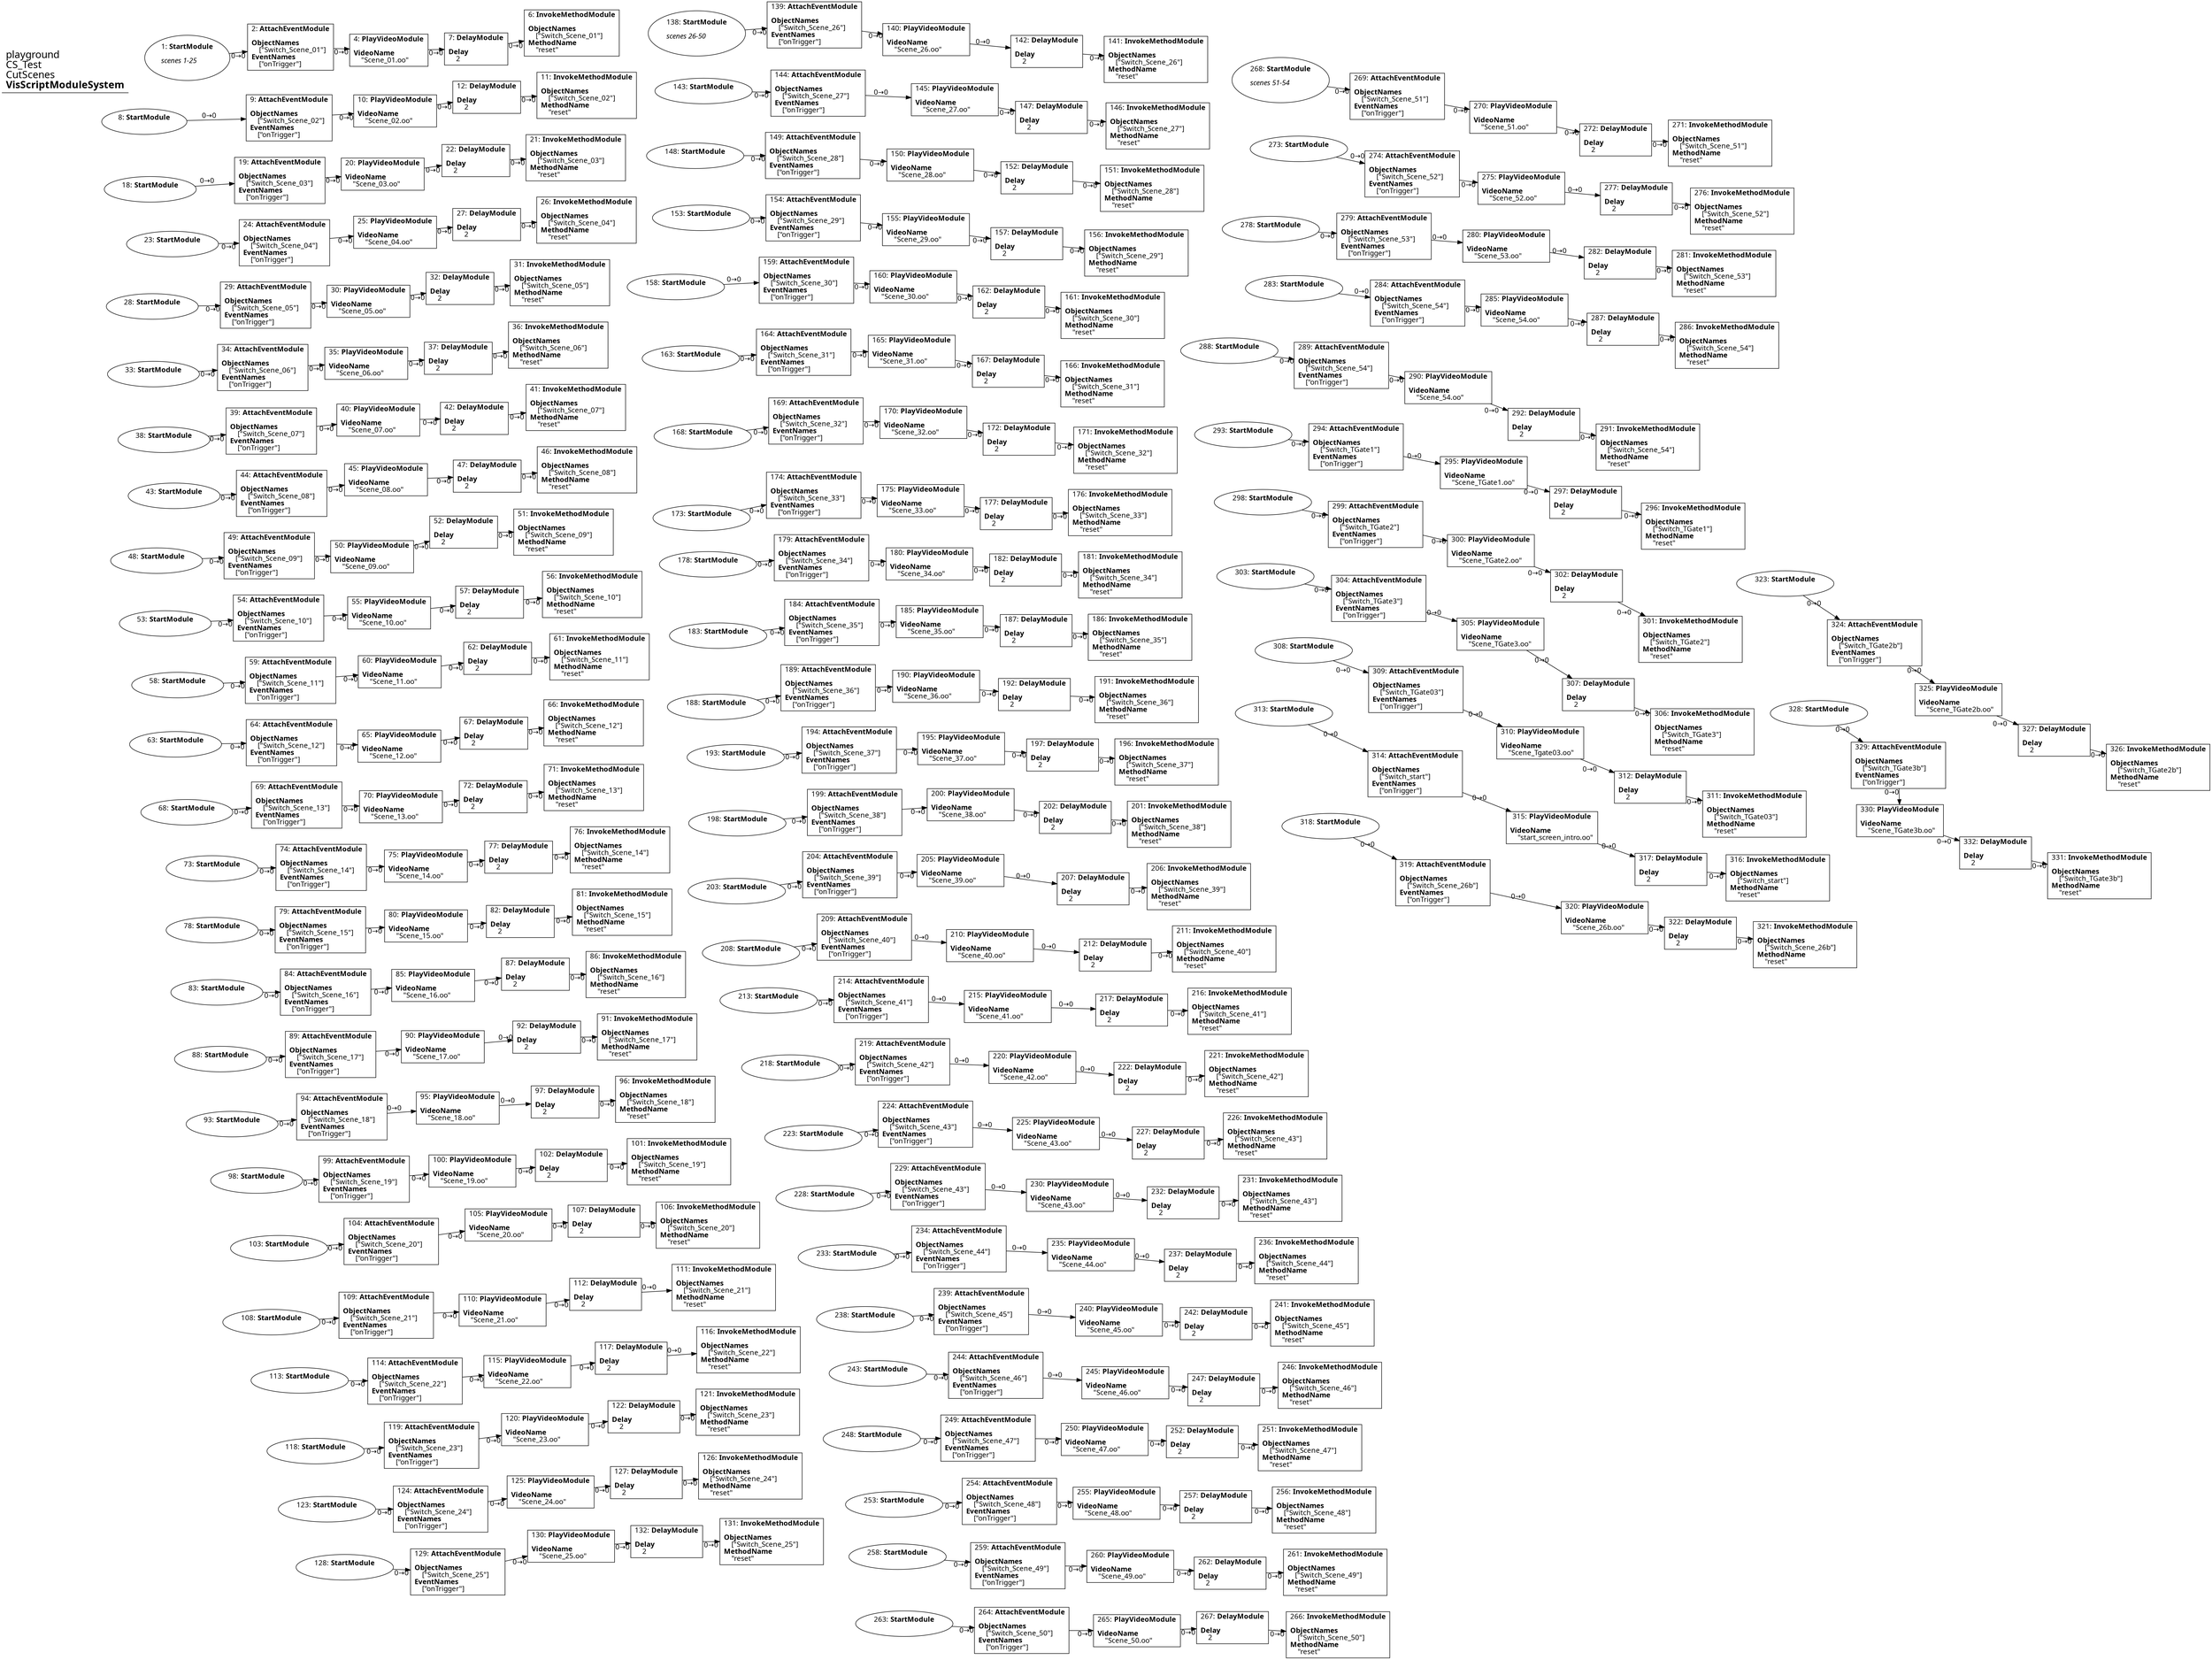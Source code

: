 digraph {
    layout = fdp;
    overlap = prism;
    sep = "+16";
    splines = spline;

    node [ shape = box ];

    graph [ fontname = "Segoe UI" ];
    node [ fontname = "Segoe UI" ];
    edge [ fontname = "Segoe UI" ];

    1 [ label = <1: <b>StartModule</b><br/><br/><i>scenes 1-25<br align="left"/></i><br align="left"/>> ];
    1 [ shape = oval ]
    1 [ pos = "0.20500001,-0.1!" ];
    1 -> 2 [ label = "0→0" ];

    2 [ label = <2: <b>AttachEventModule</b><br/><br/><b>ObjectNames</b><br align="left"/>    [&quot;Switch_Scene_01&quot;]<br align="left"/><b>EventNames</b><br align="left"/>    [&quot;onTrigger&quot;]<br align="left"/>> ];
    2 [ pos = "0.40600002,-0.1!" ];
    2 -> 4 [ label = "0→0" ];

    4 [ label = <4: <b>PlayVideoModule</b><br/><br/><b>VideoName</b><br align="left"/>    &quot;Scene_01.oo&quot;<br align="left"/>> ];
    4 [ pos = "0.62200004,-0.1!" ];
    4 -> 7 [ label = "0→0" ];

    6 [ label = <6: <b>InvokeMethodModule</b><br/><br/><b>ObjectNames</b><br align="left"/>    [&quot;Switch_Scene_01&quot;]<br align="left"/><b>MethodName</b><br align="left"/>    &quot;reset&quot;<br align="left"/>> ];
    6 [ pos = "0.984,-0.1!" ];

    7 [ label = <7: <b>DelayModule</b><br/><br/><b>Delay</b><br align="left"/>    2<br align="left"/>> ];
    7 [ pos = "0.823,-0.1!" ];
    7 -> 6 [ label = "0→0" ];

    8 [ label = <8: <b>StartModule</b><br/><br/>> ];
    8 [ shape = oval ]
    8 [ pos = "0.19900002,-0.32000002!" ];
    8 -> 9 [ label = "0→0" ];

    9 [ label = <9: <b>AttachEventModule</b><br/><br/><b>ObjectNames</b><br align="left"/>    [&quot;Switch_Scene_02&quot;]<br align="left"/><b>EventNames</b><br align="left"/>    [&quot;onTrigger&quot;]<br align="left"/>> ];
    9 [ pos = "0.43300003,-0.32000002!" ];
    9 -> 10 [ label = "0→0" ];

    10 [ label = <10: <b>PlayVideoModule</b><br/><br/><b>VideoName</b><br align="left"/>    &quot;Scene_02.oo&quot;<br align="left"/>> ];
    10 [ pos = "0.671,-0.32000002!" ];
    10 -> 12 [ label = "0→0" ];

    11 [ label = <11: <b>InvokeMethodModule</b><br/><br/><b>ObjectNames</b><br align="left"/>    [&quot;Switch_Scene_02&quot;]<br align="left"/><b>MethodName</b><br align="left"/>    &quot;reset&quot;<br align="left"/>> ];
    11 [ pos = "1.033,-0.32000002!" ];

    12 [ label = <12: <b>DelayModule</b><br/><br/><b>Delay</b><br align="left"/>    2<br align="left"/>> ];
    12 [ pos = "0.87000006,-0.32000002!" ];
    12 -> 11 [ label = "0→0" ];

    18 [ label = <18: <b>StartModule</b><br/><br/>> ];
    18 [ shape = oval ]
    18 [ pos = "0.202,-0.48000002!" ];
    18 -> 19 [ label = "0→0" ];

    19 [ label = <19: <b>AttachEventModule</b><br/><br/><b>ObjectNames</b><br align="left"/>    [&quot;Switch_Scene_03&quot;]<br align="left"/><b>EventNames</b><br align="left"/>    [&quot;onTrigger&quot;]<br align="left"/>> ];
    19 [ pos = "0.43600002,-0.48000002!" ];
    19 -> 20 [ label = "0→0" ];

    20 [ label = <20: <b>PlayVideoModule</b><br/><br/><b>VideoName</b><br align="left"/>    &quot;Scene_03.oo&quot;<br align="left"/>> ];
    20 [ pos = "0.674,-0.48000002!" ];
    20 -> 22 [ label = "0→0" ];

    21 [ label = <21: <b>InvokeMethodModule</b><br/><br/><b>ObjectNames</b><br align="left"/>    [&quot;Switch_Scene_03&quot;]<br align="left"/><b>MethodName</b><br align="left"/>    &quot;reset&quot;<br align="left"/>> ];
    21 [ pos = "1.036,-0.48000002!" ];

    22 [ label = <22: <b>DelayModule</b><br/><br/><b>Delay</b><br align="left"/>    2<br align="left"/>> ];
    22 [ pos = "0.873,-0.48000002!" ];
    22 -> 21 [ label = "0→0" ];

    23 [ label = <23: <b>StartModule</b><br/><br/>> ];
    23 [ shape = oval ]
    23 [ pos = "0.22800002,-0.66800004!" ];
    23 -> 24 [ label = "0→0" ];

    24 [ label = <24: <b>AttachEventModule</b><br/><br/><b>ObjectNames</b><br align="left"/>    [&quot;Switch_Scene_04&quot;]<br align="left"/><b>EventNames</b><br align="left"/>    [&quot;onTrigger&quot;]<br align="left"/>> ];
    24 [ pos = "0.462,-0.66800004!" ];
    24 -> 25 [ label = "0→0" ];

    25 [ label = <25: <b>PlayVideoModule</b><br/><br/><b>VideoName</b><br align="left"/>    &quot;Scene_04.oo&quot;<br align="left"/>> ];
    25 [ pos = "0.70000005,-0.66800004!" ];
    25 -> 27 [ label = "0→0" ];

    26 [ label = <26: <b>InvokeMethodModule</b><br/><br/><b>ObjectNames</b><br align="left"/>    [&quot;Switch_Scene_04&quot;]<br align="left"/><b>MethodName</b><br align="left"/>    &quot;reset&quot;<br align="left"/>> ];
    26 [ pos = "1.062,-0.66800004!" ];

    27 [ label = <27: <b>DelayModule</b><br/><br/><b>Delay</b><br align="left"/>    2<br align="left"/>> ];
    27 [ pos = "0.89900005,-0.66800004!" ];
    27 -> 26 [ label = "0→0" ];

    28 [ label = <28: <b>StartModule</b><br/><br/>> ];
    28 [ shape = oval ]
    28 [ pos = "0.2,-0.82600003!" ];
    28 -> 29 [ label = "0→0" ];

    29 [ label = <29: <b>AttachEventModule</b><br/><br/><b>ObjectNames</b><br align="left"/>    [&quot;Switch_Scene_05&quot;]<br align="left"/><b>EventNames</b><br align="left"/>    [&quot;onTrigger&quot;]<br align="left"/>> ];
    29 [ pos = "0.43400002,-0.82600003!" ];
    29 -> 30 [ label = "0→0" ];

    30 [ label = <30: <b>PlayVideoModule</b><br/><br/><b>VideoName</b><br align="left"/>    &quot;Scene_05.oo&quot;<br align="left"/>> ];
    30 [ pos = "0.67200005,-0.82600003!" ];
    30 -> 32 [ label = "0→0" ];

    31 [ label = <31: <b>InvokeMethodModule</b><br/><br/><b>ObjectNames</b><br align="left"/>    [&quot;Switch_Scene_05&quot;]<br align="left"/><b>MethodName</b><br align="left"/>    &quot;reset&quot;<br align="left"/>> ];
    31 [ pos = "1.034,-0.82600003!" ];

    32 [ label = <32: <b>DelayModule</b><br/><br/><b>Delay</b><br align="left"/>    2<br align="left"/>> ];
    32 [ pos = "0.87100005,-0.82600003!" ];
    32 -> 31 [ label = "0→0" ];

    33 [ label = <33: <b>StartModule</b><br/><br/>> ];
    33 [ shape = oval ]
    33 [ pos = "0.208,-0.97700006!" ];
    33 -> 34 [ label = "0→0" ];

    34 [ label = <34: <b>AttachEventModule</b><br/><br/><b>ObjectNames</b><br align="left"/>    [&quot;Switch_Scene_06&quot;]<br align="left"/><b>EventNames</b><br align="left"/>    [&quot;onTrigger&quot;]<br align="left"/>> ];
    34 [ pos = "0.44300002,-0.97700006!" ];
    34 -> 35 [ label = "0→0" ];

    35 [ label = <35: <b>PlayVideoModule</b><br/><br/><b>VideoName</b><br align="left"/>    &quot;Scene_06.oo&quot;<br align="left"/>> ];
    35 [ pos = "0.68,-0.97700006!" ];
    35 -> 37 [ label = "0→0" ];

    36 [ label = <36: <b>InvokeMethodModule</b><br/><br/><b>ObjectNames</b><br align="left"/>    [&quot;Switch_Scene_06&quot;]<br align="left"/><b>MethodName</b><br align="left"/>    &quot;reset&quot;<br align="left"/>> ];
    36 [ pos = "1.042,-0.97700006!" ];

    37 [ label = <37: <b>DelayModule</b><br/><br/><b>Delay</b><br align="left"/>    2<br align="left"/>> ];
    37 [ pos = "0.87900007,-0.97700006!" ];
    37 -> 36 [ label = "0→0" ];

    38 [ label = <38: <b>StartModule</b><br/><br/>> ];
    38 [ shape = oval ]
    38 [ pos = "0.224,-1.1630001!" ];
    38 -> 39 [ label = "0→0" ];

    39 [ label = <39: <b>AttachEventModule</b><br/><br/><b>ObjectNames</b><br align="left"/>    [&quot;Switch_Scene_07&quot;]<br align="left"/><b>EventNames</b><br align="left"/>    [&quot;onTrigger&quot;]<br align="left"/>> ];
    39 [ pos = "0.45800003,-1.1630001!" ];
    39 -> 40 [ label = "0→0" ];

    40 [ label = <40: <b>PlayVideoModule</b><br/><br/><b>VideoName</b><br align="left"/>    &quot;Scene_07.oo&quot;<br align="left"/>> ];
    40 [ pos = "0.69600004,-1.1630001!" ];
    40 -> 42 [ label = "0→0" ];

    41 [ label = <41: <b>InvokeMethodModule</b><br/><br/><b>ObjectNames</b><br align="left"/>    [&quot;Switch_Scene_07&quot;]<br align="left"/><b>MethodName</b><br align="left"/>    &quot;reset&quot;<br align="left"/>> ];
    41 [ pos = "1.0580001,-1.1630001!" ];

    42 [ label = <42: <b>DelayModule</b><br/><br/><b>Delay</b><br align="left"/>    2<br align="left"/>> ];
    42 [ pos = "0.89500004,-1.1630001!" ];
    42 -> 41 [ label = "0→0" ];

    43 [ label = <43: <b>StartModule</b><br/><br/>> ];
    43 [ shape = oval ]
    43 [ pos = "0.23500001,-1.3520001!" ];
    43 -> 44 [ label = "0→0" ];

    44 [ label = <44: <b>AttachEventModule</b><br/><br/><b>ObjectNames</b><br align="left"/>    [&quot;Switch_Scene_08&quot;]<br align="left"/><b>EventNames</b><br align="left"/>    [&quot;onTrigger&quot;]<br align="left"/>> ];
    44 [ pos = "0.469,-1.3520001!" ];
    44 -> 45 [ label = "0→0" ];

    45 [ label = <45: <b>PlayVideoModule</b><br/><br/><b>VideoName</b><br align="left"/>    &quot;Scene_08.oo&quot;<br align="left"/>> ];
    45 [ pos = "0.707,-1.3520001!" ];
    45 -> 47 [ label = "0→0" ];

    46 [ label = <46: <b>InvokeMethodModule</b><br/><br/><b>ObjectNames</b><br align="left"/>    [&quot;Switch_Scene_08&quot;]<br align="left"/><b>MethodName</b><br align="left"/>    &quot;reset&quot;<br align="left"/>> ];
    46 [ pos = "1.069,-1.3520001!" ];

    47 [ label = <47: <b>DelayModule</b><br/><br/><b>Delay</b><br align="left"/>    2<br align="left"/>> ];
    47 [ pos = "0.906,-1.3520001!" ];
    47 -> 46 [ label = "0→0" ];

    48 [ label = <48: <b>StartModule</b><br/><br/>> ];
    48 [ shape = oval ]
    48 [ pos = "0.15900001,-1.5180001!" ];
    48 -> 49 [ label = "0→0" ];

    49 [ label = <49: <b>AttachEventModule</b><br/><br/><b>ObjectNames</b><br align="left"/>    [&quot;Switch_Scene_09&quot;]<br align="left"/><b>EventNames</b><br align="left"/>    [&quot;onTrigger&quot;]<br align="left"/>> ];
    49 [ pos = "0.393,-1.5180001!" ];
    49 -> 50 [ label = "0→0" ];

    50 [ label = <50: <b>PlayVideoModule</b><br/><br/><b>VideoName</b><br align="left"/>    &quot;Scene_09.oo&quot;<br align="left"/>> ];
    50 [ pos = "0.63100004,-1.5180001!" ];
    50 -> 52 [ label = "0→0" ];

    51 [ label = <51: <b>InvokeMethodModule</b><br/><br/><b>ObjectNames</b><br align="left"/>    [&quot;Switch_Scene_09&quot;]<br align="left"/><b>MethodName</b><br align="left"/>    &quot;reset&quot;<br align="left"/>> ];
    51 [ pos = "0.99300003,-1.5180001!" ];

    52 [ label = <52: <b>DelayModule</b><br/><br/><b>Delay</b><br align="left"/>    2<br align="left"/>> ];
    52 [ pos = "0.83000004,-1.5180001!" ];
    52 -> 51 [ label = "0→0" ];

    53 [ label = <53: <b>StartModule</b><br/><br/>> ];
    53 [ shape = oval ]
    53 [ pos = "0.15200001,-1.692!" ];
    53 -> 54 [ label = "0→0" ];

    54 [ label = <54: <b>AttachEventModule</b><br/><br/><b>ObjectNames</b><br align="left"/>    [&quot;Switch_Scene_10&quot;]<br align="left"/><b>EventNames</b><br align="left"/>    [&quot;onTrigger&quot;]<br align="left"/>> ];
    54 [ pos = "0.386,-1.692!" ];
    54 -> 55 [ label = "0→0" ];

    55 [ label = <55: <b>PlayVideoModule</b><br/><br/><b>VideoName</b><br align="left"/>    &quot;Scene_10.oo&quot;<br align="left"/>> ];
    55 [ pos = "0.624,-1.692!" ];
    55 -> 57 [ label = "0→0" ];

    56 [ label = <56: <b>InvokeMethodModule</b><br/><br/><b>ObjectNames</b><br align="left"/>    [&quot;Switch_Scene_10&quot;]<br align="left"/><b>MethodName</b><br align="left"/>    &quot;reset&quot;<br align="left"/>> ];
    56 [ pos = "0.98600006,-1.692!" ];

    57 [ label = <57: <b>DelayModule</b><br/><br/><b>Delay</b><br align="left"/>    2<br align="left"/>> ];
    57 [ pos = "0.823,-1.692!" ];
    57 -> 56 [ label = "0→0" ];

    58 [ label = <58: <b>StartModule</b><br/><br/>> ];
    58 [ shape = oval ]
    58 [ pos = "0.155,-1.8560001!" ];
    58 -> 59 [ label = "0→0" ];

    59 [ label = <59: <b>AttachEventModule</b><br/><br/><b>ObjectNames</b><br align="left"/>    [&quot;Switch_Scene_11&quot;]<br align="left"/><b>EventNames</b><br align="left"/>    [&quot;onTrigger&quot;]<br align="left"/>> ];
    59 [ pos = "0.38900003,-1.8560001!" ];
    59 -> 60 [ label = "0→0" ];

    60 [ label = <60: <b>PlayVideoModule</b><br/><br/><b>VideoName</b><br align="left"/>    &quot;Scene_11.oo&quot;<br align="left"/>> ];
    60 [ pos = "0.62700003,-1.8560001!" ];
    60 -> 62 [ label = "0→0" ];

    61 [ label = <61: <b>InvokeMethodModule</b><br/><br/><b>ObjectNames</b><br align="left"/>    [&quot;Switch_Scene_11&quot;]<br align="left"/><b>MethodName</b><br align="left"/>    &quot;reset&quot;<br align="left"/>> ];
    61 [ pos = "0.989,-1.8560001!" ];

    62 [ label = <62: <b>DelayModule</b><br/><br/><b>Delay</b><br align="left"/>    2<br align="left"/>> ];
    62 [ pos = "0.82600003,-1.8560001!" ];
    62 -> 61 [ label = "0→0" ];

    63 [ label = <63: <b>StartModule</b><br/><br/>> ];
    63 [ shape = oval ]
    63 [ pos = "0.136,-2.028!" ];
    63 -> 64 [ label = "0→0" ];

    64 [ label = <64: <b>AttachEventModule</b><br/><br/><b>ObjectNames</b><br align="left"/>    [&quot;Switch_Scene_12&quot;]<br align="left"/><b>EventNames</b><br align="left"/>    [&quot;onTrigger&quot;]<br align="left"/>> ];
    64 [ pos = "0.37,-2.028!" ];
    64 -> 65 [ label = "0→0" ];

    65 [ label = <65: <b>PlayVideoModule</b><br/><br/><b>VideoName</b><br align="left"/>    &quot;Scene_12.oo&quot;<br align="left"/>> ];
    65 [ pos = "0.60800004,-2.028!" ];
    65 -> 67 [ label = "0→0" ];

    66 [ label = <66: <b>InvokeMethodModule</b><br/><br/><b>ObjectNames</b><br align="left"/>    [&quot;Switch_Scene_12&quot;]<br align="left"/><b>MethodName</b><br align="left"/>    &quot;reset&quot;<br align="left"/>> ];
    66 [ pos = "0.97,-2.028!" ];

    67 [ label = <67: <b>DelayModule</b><br/><br/><b>Delay</b><br align="left"/>    2<br align="left"/>> ];
    67 [ pos = "0.80700004,-2.028!" ];
    67 -> 66 [ label = "0→0" ];

    68 [ label = <68: <b>StartModule</b><br/><br/>> ];
    68 [ shape = oval ]
    68 [ pos = "0.13900001,-2.19!" ];
    68 -> 69 [ label = "0→0" ];

    69 [ label = <69: <b>AttachEventModule</b><br/><br/><b>ObjectNames</b><br align="left"/>    [&quot;Switch_Scene_13&quot;]<br align="left"/><b>EventNames</b><br align="left"/>    [&quot;onTrigger&quot;]<br align="left"/>> ];
    69 [ pos = "0.37300003,-2.19!" ];
    69 -> 70 [ label = "0→0" ];

    70 [ label = <70: <b>PlayVideoModule</b><br/><br/><b>VideoName</b><br align="left"/>    &quot;Scene_13.oo&quot;<br align="left"/>> ];
    70 [ pos = "0.611,-2.19!" ];
    70 -> 72 [ label = "0→0" ];

    71 [ label = <71: <b>InvokeMethodModule</b><br/><br/><b>ObjectNames</b><br align="left"/>    [&quot;Switch_Scene_13&quot;]<br align="left"/><b>MethodName</b><br align="left"/>    &quot;reset&quot;<br align="left"/>> ];
    71 [ pos = "0.97300005,-2.19!" ];

    72 [ label = <72: <b>DelayModule</b><br/><br/><b>Delay</b><br align="left"/>    2<br align="left"/>> ];
    72 [ pos = "0.81000006,-2.19!" ];
    72 -> 71 [ label = "0→0" ];

    73 [ label = <73: <b>StartModule</b><br/><br/>> ];
    73 [ shape = oval ]
    73 [ pos = "0.16000001,-2.368!" ];
    73 -> 74 [ label = "0→0" ];

    74 [ label = <74: <b>AttachEventModule</b><br/><br/><b>ObjectNames</b><br align="left"/>    [&quot;Switch_Scene_14&quot;]<br align="left"/><b>EventNames</b><br align="left"/>    [&quot;onTrigger&quot;]<br align="left"/>> ];
    74 [ pos = "0.39400002,-2.368!" ];
    74 -> 75 [ label = "0→0" ];

    75 [ label = <75: <b>PlayVideoModule</b><br/><br/><b>VideoName</b><br align="left"/>    &quot;Scene_14.oo&quot;<br align="left"/>> ];
    75 [ pos = "0.632,-2.368!" ];
    75 -> 77 [ label = "0→0" ];

    76 [ label = <76: <b>InvokeMethodModule</b><br/><br/><b>ObjectNames</b><br align="left"/>    [&quot;Switch_Scene_14&quot;]<br align="left"/><b>MethodName</b><br align="left"/>    &quot;reset&quot;<br align="left"/>> ];
    76 [ pos = "0.994,-2.368!" ];

    77 [ label = <77: <b>DelayModule</b><br/><br/><b>Delay</b><br align="left"/>    2<br align="left"/>> ];
    77 [ pos = "0.83100003,-2.368!" ];
    77 -> 76 [ label = "0→0" ];

    78 [ label = <78: <b>StartModule</b><br/><br/>> ];
    78 [ shape = oval ]
    78 [ pos = "0.15400001,-2.5600002!" ];
    78 -> 79 [ label = "0→0" ];

    79 [ label = <79: <b>AttachEventModule</b><br/><br/><b>ObjectNames</b><br align="left"/>    [&quot;Switch_Scene_15&quot;]<br align="left"/><b>EventNames</b><br align="left"/>    [&quot;onTrigger&quot;]<br align="left"/>> ];
    79 [ pos = "0.388,-2.5600002!" ];
    79 -> 80 [ label = "0→0" ];

    80 [ label = <80: <b>PlayVideoModule</b><br/><br/><b>VideoName</b><br align="left"/>    &quot;Scene_15.oo&quot;<br align="left"/>> ];
    80 [ pos = "0.62600005,-2.5600002!" ];
    80 -> 82 [ label = "0→0" ];

    81 [ label = <81: <b>InvokeMethodModule</b><br/><br/><b>ObjectNames</b><br align="left"/>    [&quot;Switch_Scene_15&quot;]<br align="left"/><b>MethodName</b><br align="left"/>    &quot;reset&quot;<br align="left"/>> ];
    81 [ pos = "0.98800004,-2.5600002!" ];

    82 [ label = <82: <b>DelayModule</b><br/><br/><b>Delay</b><br align="left"/>    2<br align="left"/>> ];
    82 [ pos = "0.82500005,-2.5600002!" ];
    82 -> 81 [ label = "0→0" ];

    83 [ label = <83: <b>StartModule</b><br/><br/>> ];
    83 [ shape = oval ]
    83 [ pos = "0.156,-2.7580001!" ];
    83 -> 84 [ label = "0→0" ];

    84 [ label = <84: <b>AttachEventModule</b><br/><br/><b>ObjectNames</b><br align="left"/>    [&quot;Switch_Scene_16&quot;]<br align="left"/><b>EventNames</b><br align="left"/>    [&quot;onTrigger&quot;]<br align="left"/>> ];
    84 [ pos = "0.39000002,-2.7580001!" ];
    84 -> 85 [ label = "0→0" ];

    85 [ label = <85: <b>PlayVideoModule</b><br/><br/><b>VideoName</b><br align="left"/>    &quot;Scene_16.oo&quot;<br align="left"/>> ];
    85 [ pos = "0.628,-2.7580001!" ];
    85 -> 87 [ label = "0→0" ];

    86 [ label = <86: <b>InvokeMethodModule</b><br/><br/><b>ObjectNames</b><br align="left"/>    [&quot;Switch_Scene_16&quot;]<br align="left"/><b>MethodName</b><br align="left"/>    &quot;reset&quot;<br align="left"/>> ];
    86 [ pos = "0.99000007,-2.7580001!" ];

    87 [ label = <87: <b>DelayModule</b><br/><br/><b>Delay</b><br align="left"/>    2<br align="left"/>> ];
    87 [ pos = "0.827,-2.7580001!" ];
    87 -> 86 [ label = "0→0" ];

    88 [ label = <88: <b>StartModule</b><br/><br/>> ];
    88 [ shape = oval ]
    88 [ pos = "0.15200001,-2.937!" ];
    88 -> 89 [ label = "0→0" ];

    89 [ label = <89: <b>AttachEventModule</b><br/><br/><b>ObjectNames</b><br align="left"/>    [&quot;Switch_Scene_17&quot;]<br align="left"/><b>EventNames</b><br align="left"/>    [&quot;onTrigger&quot;]<br align="left"/>> ];
    89 [ pos = "0.386,-2.937!" ];
    89 -> 90 [ label = "0→0" ];

    90 [ label = <90: <b>PlayVideoModule</b><br/><br/><b>VideoName</b><br align="left"/>    &quot;Scene_17.oo&quot;<br align="left"/>> ];
    90 [ pos = "0.624,-2.937!" ];
    90 -> 92 [ label = "0→0" ];

    91 [ label = <91: <b>InvokeMethodModule</b><br/><br/><b>ObjectNames</b><br align="left"/>    [&quot;Switch_Scene_17&quot;]<br align="left"/><b>MethodName</b><br align="left"/>    &quot;reset&quot;<br align="left"/>> ];
    91 [ pos = "0.98600006,-2.937!" ];

    92 [ label = <92: <b>DelayModule</b><br/><br/><b>Delay</b><br align="left"/>    2<br align="left"/>> ];
    92 [ pos = "0.823,-2.937!" ];
    92 -> 91 [ label = "0→0" ];

    93 [ label = <93: <b>StartModule</b><br/><br/>> ];
    93 [ shape = oval ]
    93 [ pos = "0.16000001,-3.1290002!" ];
    93 -> 94 [ label = "0→0" ];

    94 [ label = <94: <b>AttachEventModule</b><br/><br/><b>ObjectNames</b><br align="left"/>    [&quot;Switch_Scene_18&quot;]<br align="left"/><b>EventNames</b><br align="left"/>    [&quot;onTrigger&quot;]<br align="left"/>> ];
    94 [ pos = "0.39400002,-3.1290002!" ];
    94 -> 95 [ label = "0→0" ];

    95 [ label = <95: <b>PlayVideoModule</b><br/><br/><b>VideoName</b><br align="left"/>    &quot;Scene_18.oo&quot;<br align="left"/>> ];
    95 [ pos = "0.632,-3.1290002!" ];
    95 -> 97 [ label = "0→0" ];

    96 [ label = <96: <b>InvokeMethodModule</b><br/><br/><b>ObjectNames</b><br align="left"/>    [&quot;Switch_Scene_18&quot;]<br align="left"/><b>MethodName</b><br align="left"/>    &quot;reset&quot;<br align="left"/>> ];
    96 [ pos = "0.994,-3.1290002!" ];

    97 [ label = <97: <b>DelayModule</b><br/><br/><b>Delay</b><br align="left"/>    2<br align="left"/>> ];
    97 [ pos = "0.83100003,-3.1290002!" ];
    97 -> 96 [ label = "0→0" ];

    98 [ label = <98: <b>StartModule</b><br/><br/>> ];
    98 [ shape = oval ]
    98 [ pos = "0.17300001,-3.3600001!" ];
    98 -> 99 [ label = "0→0" ];

    99 [ label = <99: <b>AttachEventModule</b><br/><br/><b>ObjectNames</b><br align="left"/>    [&quot;Switch_Scene_19&quot;]<br align="left"/><b>EventNames</b><br align="left"/>    [&quot;onTrigger&quot;]<br align="left"/>> ];
    99 [ pos = "0.407,-3.3600001!" ];
    99 -> 100 [ label = "0→0" ];

    100 [ label = <100: <b>PlayVideoModule</b><br/><br/><b>VideoName</b><br align="left"/>    &quot;Scene_19.oo&quot;<br align="left"/>> ];
    100 [ pos = "0.64500004,-3.3600001!" ];
    100 -> 102 [ label = "0→0" ];

    101 [ label = <101: <b>InvokeMethodModule</b><br/><br/><b>ObjectNames</b><br align="left"/>    [&quot;Switch_Scene_19&quot;]<br align="left"/><b>MethodName</b><br align="left"/>    &quot;reset&quot;<br align="left"/>> ];
    101 [ pos = "1.0070001,-3.3600001!" ];

    102 [ label = <102: <b>DelayModule</b><br/><br/><b>Delay</b><br align="left"/>    2<br align="left"/>> ];
    102 [ pos = "0.84400004,-3.3600001!" ];
    102 -> 101 [ label = "0→0" ];

    103 [ label = <103: <b>StartModule</b><br/><br/>> ];
    103 [ shape = oval ]
    103 [ pos = "0.20500001,-3.558!" ];
    103 -> 104 [ label = "0→0" ];

    104 [ label = <104: <b>AttachEventModule</b><br/><br/><b>ObjectNames</b><br align="left"/>    [&quot;Switch_Scene_20&quot;]<br align="left"/><b>EventNames</b><br align="left"/>    [&quot;onTrigger&quot;]<br align="left"/>> ];
    104 [ pos = "0.439,-3.558!" ];
    104 -> 105 [ label = "0→0" ];

    105 [ label = <105: <b>PlayVideoModule</b><br/><br/><b>VideoName</b><br align="left"/>    &quot;Scene_20.oo&quot;<br align="left"/>> ];
    105 [ pos = "0.67700005,-3.558!" ];
    105 -> 107 [ label = "0→0" ];

    106 [ label = <106: <b>InvokeMethodModule</b><br/><br/><b>ObjectNames</b><br align="left"/>    [&quot;Switch_Scene_20&quot;]<br align="left"/><b>MethodName</b><br align="left"/>    &quot;reset&quot;<br align="left"/>> ];
    106 [ pos = "1.039,-3.558!" ];

    107 [ label = <107: <b>DelayModule</b><br/><br/><b>Delay</b><br align="left"/>    2<br align="left"/>> ];
    107 [ pos = "0.87600005,-3.558!" ];
    107 -> 106 [ label = "0→0" ];

    108 [ label = <108: <b>StartModule</b><br/><br/>> ];
    108 [ shape = oval ]
    108 [ pos = "0.201,-3.7840002!" ];
    108 -> 109 [ label = "0→0" ];

    109 [ label = <109: <b>AttachEventModule</b><br/><br/><b>ObjectNames</b><br align="left"/>    [&quot;Switch_Scene_21&quot;]<br align="left"/><b>EventNames</b><br align="left"/>    [&quot;onTrigger&quot;]<br align="left"/>> ];
    109 [ pos = "0.43500003,-3.7840002!" ];
    109 -> 110 [ label = "0→0" ];

    110 [ label = <110: <b>PlayVideoModule</b><br/><br/><b>VideoName</b><br align="left"/>    &quot;Scene_21.oo&quot;<br align="left"/>> ];
    110 [ pos = "0.67300004,-3.7840002!" ];
    110 -> 112 [ label = "0→0" ];

    111 [ label = <111: <b>InvokeMethodModule</b><br/><br/><b>ObjectNames</b><br align="left"/>    [&quot;Switch_Scene_21&quot;]<br align="left"/><b>MethodName</b><br align="left"/>    &quot;reset&quot;<br align="left"/>> ];
    111 [ pos = "1.0350001,-3.7840002!" ];

    112 [ label = <112: <b>DelayModule</b><br/><br/><b>Delay</b><br align="left"/>    2<br align="left"/>> ];
    112 [ pos = "0.87200004,-3.7840002!" ];
    112 -> 111 [ label = "0→0" ];

    113 [ label = <113: <b>StartModule</b><br/><br/>> ];
    113 [ shape = oval ]
    113 [ pos = "0.21700001,-3.9900002!" ];
    113 -> 114 [ label = "0→0" ];

    114 [ label = <114: <b>AttachEventModule</b><br/><br/><b>ObjectNames</b><br align="left"/>    [&quot;Switch_Scene_22&quot;]<br align="left"/><b>EventNames</b><br align="left"/>    [&quot;onTrigger&quot;]<br align="left"/>> ];
    114 [ pos = "0.45100003,-3.9900002!" ];
    114 -> 115 [ label = "0→0" ];

    115 [ label = <115: <b>PlayVideoModule</b><br/><br/><b>VideoName</b><br align="left"/>    &quot;Scene_22.oo&quot;<br align="left"/>> ];
    115 [ pos = "0.689,-3.9900002!" ];
    115 -> 117 [ label = "0→0" ];

    116 [ label = <116: <b>InvokeMethodModule</b><br/><br/><b>ObjectNames</b><br align="left"/>    [&quot;Switch_Scene_22&quot;]<br align="left"/><b>MethodName</b><br align="left"/>    &quot;reset&quot;<br align="left"/>> ];
    116 [ pos = "1.051,-3.9900002!" ];

    117 [ label = <117: <b>DelayModule</b><br/><br/><b>Delay</b><br align="left"/>    2<br align="left"/>> ];
    117 [ pos = "0.8880001,-3.9900002!" ];
    117 -> 116 [ label = "0→0" ];

    118 [ label = <118: <b>StartModule</b><br/><br/>> ];
    118 [ shape = oval ]
    118 [ pos = "0.23500001,-4.2180004!" ];
    118 -> 119 [ label = "0→0" ];

    119 [ label = <119: <b>AttachEventModule</b><br/><br/><b>ObjectNames</b><br align="left"/>    [&quot;Switch_Scene_23&quot;]<br align="left"/><b>EventNames</b><br align="left"/>    [&quot;onTrigger&quot;]<br align="left"/>> ];
    119 [ pos = "0.469,-4.2180004!" ];
    119 -> 120 [ label = "0→0" ];

    120 [ label = <120: <b>PlayVideoModule</b><br/><br/><b>VideoName</b><br align="left"/>    &quot;Scene_23.oo&quot;<br align="left"/>> ];
    120 [ pos = "0.707,-4.2180004!" ];
    120 -> 122 [ label = "0→0" ];

    121 [ label = <121: <b>InvokeMethodModule</b><br/><br/><b>ObjectNames</b><br align="left"/>    [&quot;Switch_Scene_23&quot;]<br align="left"/><b>MethodName</b><br align="left"/>    &quot;reset&quot;<br align="left"/>> ];
    121 [ pos = "1.069,-4.2180004!" ];

    122 [ label = <122: <b>DelayModule</b><br/><br/><b>Delay</b><br align="left"/>    2<br align="left"/>> ];
    122 [ pos = "0.906,-4.2180004!" ];
    122 -> 121 [ label = "0→0" ];

    123 [ label = <123: <b>StartModule</b><br/><br/>> ];
    123 [ shape = oval ]
    123 [ pos = "0.238,-4.4100003!" ];
    123 -> 124 [ label = "0→0" ];

    124 [ label = <124: <b>AttachEventModule</b><br/><br/><b>ObjectNames</b><br align="left"/>    [&quot;Switch_Scene_24&quot;]<br align="left"/><b>EventNames</b><br align="left"/>    [&quot;onTrigger&quot;]<br align="left"/>> ];
    124 [ pos = "0.47200003,-4.4100003!" ];
    124 -> 125 [ label = "0→0" ];

    125 [ label = <125: <b>PlayVideoModule</b><br/><br/><b>VideoName</b><br align="left"/>    &quot;Scene_24.oo&quot;<br align="left"/>> ];
    125 [ pos = "0.71000004,-4.4100003!" ];
    125 -> 127 [ label = "0→0" ];

    126 [ label = <126: <b>InvokeMethodModule</b><br/><br/><b>ObjectNames</b><br align="left"/>    [&quot;Switch_Scene_24&quot;]<br align="left"/><b>MethodName</b><br align="left"/>    &quot;reset&quot;<br align="left"/>> ];
    126 [ pos = "1.072,-4.4100003!" ];

    127 [ label = <127: <b>DelayModule</b><br/><br/><b>Delay</b><br align="left"/>    2<br align="left"/>> ];
    127 [ pos = "0.90900004,-4.4100003!" ];
    127 -> 126 [ label = "0→0" ];

    128 [ label = <128: <b>StartModule</b><br/><br/>> ];
    128 [ shape = oval ]
    128 [ pos = "0.261,-4.611!" ];
    128 -> 129 [ label = "0→0" ];

    129 [ label = <129: <b>AttachEventModule</b><br/><br/><b>ObjectNames</b><br align="left"/>    [&quot;Switch_Scene_25&quot;]<br align="left"/><b>EventNames</b><br align="left"/>    [&quot;onTrigger&quot;]<br align="left"/>> ];
    129 [ pos = "0.49400002,-4.611!" ];
    129 -> 130 [ label = "0→0" ];

    130 [ label = <130: <b>PlayVideoModule</b><br/><br/><b>VideoName</b><br align="left"/>    &quot;Scene_25.oo&quot;<br align="left"/>> ];
    130 [ pos = "0.73300004,-4.611!" ];
    130 -> 132 [ label = "0→0" ];

    131 [ label = <131: <b>InvokeMethodModule</b><br/><br/><b>ObjectNames</b><br align="left"/>    [&quot;Switch_Scene_25&quot;]<br align="left"/><b>MethodName</b><br align="left"/>    &quot;reset&quot;<br align="left"/>> ];
    131 [ pos = "1.0940001,-4.611!" ];

    132 [ label = <132: <b>DelayModule</b><br/><br/><b>Delay</b><br align="left"/>    2<br align="left"/>> ];
    132 [ pos = "0.93200004,-4.611!" ];
    132 -> 131 [ label = "0→0" ];

    138 [ label = <138: <b>StartModule</b><br/><br/><i>scenes 26-50<br align="left"/></i><br align="left"/>> ];
    138 [ shape = oval ]
    138 [ pos = "1.2720001,-0.108!" ];
    138 -> 139 [ label = "0→0" ];

    139 [ label = <139: <b>AttachEventModule</b><br/><br/><b>ObjectNames</b><br align="left"/>    [&quot;Switch_Scene_26&quot;]<br align="left"/><b>EventNames</b><br align="left"/>    [&quot;onTrigger&quot;]<br align="left"/>> ];
    139 [ pos = "1.5040001,-0.10700001!" ];
    139 -> 140 [ label = "0→0" ];

    140 [ label = <140: <b>PlayVideoModule</b><br/><br/><b>VideoName</b><br align="left"/>    &quot;Scene_26.oo&quot;<br align="left"/>> ];
    140 [ pos = "1.7440001,-0.108!" ];
    140 -> 142 [ label = "0→0" ];

    141 [ label = <141: <b>InvokeMethodModule</b><br/><br/><b>ObjectNames</b><br align="left"/>    [&quot;Switch_Scene_26&quot;]<br align="left"/><b>MethodName</b><br align="left"/>    &quot;reset&quot;<br align="left"/>> ];
    141 [ pos = "2.105,-0.108!" ];

    142 [ label = <142: <b>DelayModule</b><br/><br/><b>Delay</b><br align="left"/>    2<br align="left"/>> ];
    142 [ pos = "1.9430001,-0.108!" ];
    142 -> 141 [ label = "0→0" ];

    143 [ label = <143: <b>StartModule</b><br/><br/>> ];
    143 [ shape = oval ]
    143 [ pos = "1.2720001,-0.272!" ];
    143 -> 144 [ label = "0→0" ];

    144 [ label = <144: <b>AttachEventModule</b><br/><br/><b>ObjectNames</b><br align="left"/>    [&quot;Switch_Scene_27&quot;]<br align="left"/><b>EventNames</b><br align="left"/>    [&quot;onTrigger&quot;]<br align="left"/>> ];
    144 [ pos = "1.5040001,-0.27100003!" ];
    144 -> 145 [ label = "0→0" ];

    145 [ label = <145: <b>PlayVideoModule</b><br/><br/><b>VideoName</b><br align="left"/>    &quot;Scene_27.oo&quot;<br align="left"/>> ];
    145 [ pos = "1.7440001,-0.272!" ];
    145 -> 147 [ label = "0→0" ];

    146 [ label = <146: <b>InvokeMethodModule</b><br/><br/><b>ObjectNames</b><br align="left"/>    [&quot;Switch_Scene_27&quot;]<br align="left"/><b>MethodName</b><br align="left"/>    &quot;reset&quot;<br align="left"/>> ];
    146 [ pos = "2.105,-0.272!" ];

    147 [ label = <147: <b>DelayModule</b><br/><br/><b>Delay</b><br align="left"/>    2<br align="left"/>> ];
    147 [ pos = "1.9430001,-0.272!" ];
    147 -> 146 [ label = "0→0" ];

    148 [ label = <148: <b>StartModule</b><br/><br/>> ];
    148 [ shape = oval ]
    148 [ pos = "1.2780001,-0.46600002!" ];
    148 -> 149 [ label = "0→0" ];

    149 [ label = <149: <b>AttachEventModule</b><br/><br/><b>ObjectNames</b><br align="left"/>    [&quot;Switch_Scene_28&quot;]<br align="left"/><b>EventNames</b><br align="left"/>    [&quot;onTrigger&quot;]<br align="left"/>> ];
    149 [ pos = "1.5100001,-0.46500003!" ];
    149 -> 150 [ label = "0→0" ];

    150 [ label = <150: <b>PlayVideoModule</b><br/><br/><b>VideoName</b><br align="left"/>    &quot;Scene_28.oo&quot;<br align="left"/>> ];
    150 [ pos = "1.7500001,-0.46600002!" ];
    150 -> 152 [ label = "0→0" ];

    151 [ label = <151: <b>InvokeMethodModule</b><br/><br/><b>ObjectNames</b><br align="left"/>    [&quot;Switch_Scene_28&quot;]<br align="left"/><b>MethodName</b><br align="left"/>    &quot;reset&quot;<br align="left"/>> ];
    151 [ pos = "2.138,-0.46600002!" ];

    152 [ label = <152: <b>DelayModule</b><br/><br/><b>Delay</b><br align="left"/>    2<br align="left"/>> ];
    152 [ pos = "1.9490001,-0.46600002!" ];
    152 -> 151 [ label = "0→0" ];

    153 [ label = <153: <b>StartModule</b><br/><br/>> ];
    153 [ shape = oval ]
    153 [ pos = "1.2980001,-0.66700006!" ];
    153 -> 154 [ label = "0→0" ];

    154 [ label = <154: <b>AttachEventModule</b><br/><br/><b>ObjectNames</b><br align="left"/>    [&quot;Switch_Scene_29&quot;]<br align="left"/><b>EventNames</b><br align="left"/>    [&quot;onTrigger&quot;]<br align="left"/>> ];
    154 [ pos = "1.5300001,-0.666!" ];
    154 -> 155 [ label = "0→0" ];

    155 [ label = <155: <b>PlayVideoModule</b><br/><br/><b>VideoName</b><br align="left"/>    &quot;Scene_29.oo&quot;<br align="left"/>> ];
    155 [ pos = "1.7680001,-0.66700006!" ];
    155 -> 157 [ label = "0→0" ];

    156 [ label = <156: <b>InvokeMethodModule</b><br/><br/><b>ObjectNames</b><br align="left"/>    [&quot;Switch_Scene_29&quot;]<br align="left"/><b>MethodName</b><br align="left"/>    &quot;reset&quot;<br align="left"/>> ];
    156 [ pos = "2.131,-0.66700006!" ];

    157 [ label = <157: <b>DelayModule</b><br/><br/><b>Delay</b><br align="left"/>    2<br align="left"/>> ];
    157 [ pos = "1.9690001,-0.66700006!" ];
    157 -> 156 [ label = "0→0" ];

    158 [ label = <158: <b>StartModule</b><br/><br/>> ];
    158 [ shape = oval ]
    158 [ pos = "1.3100001,-0.87100005!" ];
    158 -> 159 [ label = "0→0" ];

    159 [ label = <159: <b>AttachEventModule</b><br/><br/><b>ObjectNames</b><br align="left"/>    [&quot;Switch_Scene_30&quot;]<br align="left"/><b>EventNames</b><br align="left"/>    [&quot;onTrigger&quot;]<br align="left"/>> ];
    159 [ pos = "1.542,-0.87000006!" ];
    159 -> 160 [ label = "0→0" ];

    160 [ label = <160: <b>PlayVideoModule</b><br/><br/><b>VideoName</b><br align="left"/>    &quot;Scene_30.oo&quot;<br align="left"/>> ];
    160 [ pos = "1.7800001,-0.87100005!" ];
    160 -> 162 [ label = "0→0" ];

    161 [ label = <161: <b>InvokeMethodModule</b><br/><br/><b>ObjectNames</b><br align="left"/>    [&quot;Switch_Scene_30&quot;]<br align="left"/><b>MethodName</b><br align="left"/>    &quot;reset&quot;<br align="left"/>> ];
    161 [ pos = "2.1430001,-0.87100005!" ];

    162 [ label = <162: <b>DelayModule</b><br/><br/><b>Delay</b><br align="left"/>    2<br align="left"/>> ];
    162 [ pos = "1.9810001,-0.87100005!" ];
    162 -> 161 [ label = "0→0" ];

    163 [ label = <163: <b>StartModule</b><br/><br/>> ];
    163 [ shape = oval ]
    163 [ pos = "1.3180001,-1.074!" ];
    163 -> 164 [ label = "0→0" ];

    164 [ label = <164: <b>AttachEventModule</b><br/><br/><b>ObjectNames</b><br align="left"/>    [&quot;Switch_Scene_31&quot;]<br align="left"/><b>EventNames</b><br align="left"/>    [&quot;onTrigger&quot;]<br align="left"/>> ];
    164 [ pos = "1.5500001,-1.0730001!" ];
    164 -> 165 [ label = "0→0" ];

    165 [ label = <165: <b>PlayVideoModule</b><br/><br/><b>VideoName</b><br align="left"/>    &quot;Scene_31.oo&quot;<br align="left"/>> ];
    165 [ pos = "1.7880001,-1.074!" ];
    165 -> 167 [ label = "0→0" ];

    166 [ label = <166: <b>InvokeMethodModule</b><br/><br/><b>ObjectNames</b><br align="left"/>    [&quot;Switch_Scene_31&quot;]<br align="left"/><b>MethodName</b><br align="left"/>    &quot;reset&quot;<br align="left"/>> ];
    166 [ pos = "2.151,-1.074!" ];

    167 [ label = <167: <b>DelayModule</b><br/><br/><b>Delay</b><br align="left"/>    2<br align="left"/>> ];
    167 [ pos = "1.9890001,-1.074!" ];
    167 -> 166 [ label = "0→0" ];

    168 [ label = <168: <b>StartModule</b><br/><br/>> ];
    168 [ shape = oval ]
    168 [ pos = "1.32,-1.2830001!" ];
    168 -> 169 [ label = "0→0" ];

    169 [ label = <169: <b>AttachEventModule</b><br/><br/><b>ObjectNames</b><br align="left"/>    [&quot;Switch_Scene_32&quot;]<br align="left"/><b>EventNames</b><br align="left"/>    [&quot;onTrigger&quot;]<br align="left"/>> ];
    169 [ pos = "1.552,-1.2820001!" ];
    169 -> 170 [ label = "0→0" ];

    170 [ label = <170: <b>PlayVideoModule</b><br/><br/><b>VideoName</b><br align="left"/>    &quot;Scene_32.oo&quot;<br align="left"/>> ];
    170 [ pos = "1.7900001,-1.2830001!" ];
    170 -> 172 [ label = "0→0" ];

    171 [ label = <171: <b>InvokeMethodModule</b><br/><br/><b>ObjectNames</b><br align="left"/>    [&quot;Switch_Scene_32&quot;]<br align="left"/><b>MethodName</b><br align="left"/>    &quot;reset&quot;<br align="left"/>> ];
    171 [ pos = "2.153,-1.2830001!" ];

    172 [ label = <172: <b>DelayModule</b><br/><br/><b>Delay</b><br align="left"/>    2<br align="left"/>> ];
    172 [ pos = "1.991,-1.2830001!" ];
    172 -> 171 [ label = "0→0" ];

    173 [ label = <173: <b>StartModule</b><br/><br/>> ];
    173 [ shape = oval ]
    173 [ pos = "1.3230001,-1.478!" ];
    173 -> 174 [ label = "0→0" ];

    174 [ label = <174: <b>AttachEventModule</b><br/><br/><b>ObjectNames</b><br align="left"/>    [&quot;Switch_Scene_33&quot;]<br align="left"/><b>EventNames</b><br align="left"/>    [&quot;onTrigger&quot;]<br align="left"/>> ];
    174 [ pos = "1.5550001,-1.4760001!" ];
    174 -> 175 [ label = "0→0" ];

    175 [ label = <175: <b>PlayVideoModule</b><br/><br/><b>VideoName</b><br align="left"/>    &quot;Scene_33.oo&quot;<br align="left"/>> ];
    175 [ pos = "1.7930001,-1.478!" ];
    175 -> 177 [ label = "0→0" ];

    176 [ label = <176: <b>InvokeMethodModule</b><br/><br/><b>ObjectNames</b><br align="left"/>    [&quot;Switch_Scene_33&quot;]<br align="left"/><b>MethodName</b><br align="left"/>    &quot;reset&quot;<br align="left"/>> ];
    176 [ pos = "2.1550002,-1.478!" ];

    177 [ label = <177: <b>DelayModule</b><br/><br/><b>Delay</b><br align="left"/>    2<br align="left"/>> ];
    177 [ pos = "1.9940001,-1.478!" ];
    177 -> 176 [ label = "0→0" ];

    178 [ label = <178: <b>StartModule</b><br/><br/>> ];
    178 [ shape = oval ]
    178 [ pos = "1.345,-1.6680001!" ];
    178 -> 179 [ label = "0→0" ];

    179 [ label = <179: <b>AttachEventModule</b><br/><br/><b>ObjectNames</b><br align="left"/>    [&quot;Switch_Scene_34&quot;]<br align="left"/><b>EventNames</b><br align="left"/>    [&quot;onTrigger&quot;]<br align="left"/>> ];
    179 [ pos = "1.577,-1.6660001!" ];
    179 -> 180 [ label = "0→0" ];

    180 [ label = <180: <b>PlayVideoModule</b><br/><br/><b>VideoName</b><br align="left"/>    &quot;Scene_34.oo&quot;<br align="left"/>> ];
    180 [ pos = "1.8090001,-1.6680001!" ];
    180 -> 182 [ label = "0→0" ];

    181 [ label = <181: <b>InvokeMethodModule</b><br/><br/><b>ObjectNames</b><br align="left"/>    [&quot;Switch_Scene_34&quot;]<br align="left"/><b>MethodName</b><br align="left"/>    &quot;reset&quot;<br align="left"/>> ];
    181 [ pos = "2.177,-1.6680001!" ];

    182 [ label = <182: <b>DelayModule</b><br/><br/><b>Delay</b><br align="left"/>    2<br align="left"/>> ];
    182 [ pos = "2.016,-1.6680001!" ];
    182 -> 181 [ label = "0→0" ];

    183 [ label = <183: <b>StartModule</b><br/><br/>> ];
    183 [ shape = oval ]
    183 [ pos = "1.348,-1.8570001!" ];
    183 -> 184 [ label = "0→0" ];

    184 [ label = <184: <b>AttachEventModule</b><br/><br/><b>ObjectNames</b><br align="left"/>    [&quot;Switch_Scene_35&quot;]<br align="left"/><b>EventNames</b><br align="left"/>    [&quot;onTrigger&quot;]<br align="left"/>> ];
    184 [ pos = "1.58,-1.8540001!" ];
    184 -> 185 [ label = "0→0" ];

    185 [ label = <185: <b>PlayVideoModule</b><br/><br/><b>VideoName</b><br align="left"/>    &quot;Scene_35.oo&quot;<br align="left"/>> ];
    185 [ pos = "1.812,-1.8570001!" ];
    185 -> 187 [ label = "0→0" ];

    186 [ label = <186: <b>InvokeMethodModule</b><br/><br/><b>ObjectNames</b><br align="left"/>    [&quot;Switch_Scene_35&quot;]<br align="left"/><b>MethodName</b><br align="left"/>    &quot;reset&quot;<br align="left"/>> ];
    186 [ pos = "2.18,-1.8570001!" ];

    187 [ label = <187: <b>DelayModule</b><br/><br/><b>Delay</b><br align="left"/>    2<br align="left"/>> ];
    187 [ pos = "2.019,-1.8570001!" ];
    187 -> 186 [ label = "0→0" ];

    188 [ label = <188: <b>StartModule</b><br/><br/>> ];
    188 [ shape = oval ]
    188 [ pos = "1.35,-2.049!" ];
    188 -> 189 [ label = "0→0" ];

    189 [ label = <189: <b>AttachEventModule</b><br/><br/><b>ObjectNames</b><br align="left"/>    [&quot;Switch_Scene_36&quot;]<br align="left"/><b>EventNames</b><br align="left"/>    [&quot;onTrigger&quot;]<br align="left"/>> ];
    189 [ pos = "1.582,-2.046!" ];
    189 -> 190 [ label = "0→0" ];

    190 [ label = <190: <b>PlayVideoModule</b><br/><br/><b>VideoName</b><br align="left"/>    &quot;Scene_36.oo&quot;<br align="left"/>> ];
    190 [ pos = "1.8140001,-2.049!" ];
    190 -> 192 [ label = "0→0" ];

    191 [ label = <191: <b>InvokeMethodModule</b><br/><br/><b>ObjectNames</b><br align="left"/>    [&quot;Switch_Scene_36&quot;]<br align="left"/><b>MethodName</b><br align="left"/>    &quot;reset&quot;<br align="left"/>> ];
    191 [ pos = "2.1820002,-2.049!" ];

    192 [ label = <192: <b>DelayModule</b><br/><br/><b>Delay</b><br align="left"/>    2<br align="left"/>> ];
    192 [ pos = "2.0210001,-2.049!" ];
    192 -> 191 [ label = "0→0" ];

    193 [ label = <193: <b>StartModule</b><br/><br/>> ];
    193 [ shape = oval ]
    193 [ pos = "1.373,-2.233!" ];
    193 -> 194 [ label = "0→0" ];

    194 [ label = <194: <b>AttachEventModule</b><br/><br/><b>ObjectNames</b><br align="left"/>    [&quot;Switch_Scene_37&quot;]<br align="left"/><b>EventNames</b><br align="left"/>    [&quot;onTrigger&quot;]<br align="left"/>> ];
    194 [ pos = "1.605,-2.23!" ];
    194 -> 195 [ label = "0→0" ];

    195 [ label = <195: <b>PlayVideoModule</b><br/><br/><b>VideoName</b><br align="left"/>    &quot;Scene_37.oo&quot;<br align="left"/>> ];
    195 [ pos = "1.8370001,-2.233!" ];
    195 -> 197 [ label = "0→0" ];

    196 [ label = <196: <b>InvokeMethodModule</b><br/><br/><b>ObjectNames</b><br align="left"/>    [&quot;Switch_Scene_37&quot;]<br align="left"/><b>MethodName</b><br align="left"/>    &quot;reset&quot;<br align="left"/>> ];
    196 [ pos = "2.2050002,-2.233!" ];

    197 [ label = <197: <b>DelayModule</b><br/><br/><b>Delay</b><br align="left"/>    2<br align="left"/>> ];
    197 [ pos = "2.0440001,-2.233!" ];
    197 -> 196 [ label = "0→0" ];

    198 [ label = <198: <b>StartModule</b><br/><br/>> ];
    198 [ shape = oval ]
    198 [ pos = "1.383,-2.417!" ];
    198 -> 199 [ label = "0→0" ];

    199 [ label = <199: <b>AttachEventModule</b><br/><br/><b>ObjectNames</b><br align="left"/>    [&quot;Switch_Scene_38&quot;]<br align="left"/><b>EventNames</b><br align="left"/>    [&quot;onTrigger&quot;]<br align="left"/>> ];
    199 [ pos = "1.6150001,-2.414!" ];
    199 -> 200 [ label = "0→0" ];

    200 [ label = <200: <b>PlayVideoModule</b><br/><br/><b>VideoName</b><br align="left"/>    &quot;Scene_38.oo&quot;<br align="left"/>> ];
    200 [ pos = "1.8470001,-2.417!" ];
    200 -> 202 [ label = "0→0" ];

    201 [ label = <201: <b>InvokeMethodModule</b><br/><br/><b>ObjectNames</b><br align="left"/>    [&quot;Switch_Scene_38&quot;]<br align="left"/><b>MethodName</b><br align="left"/>    &quot;reset&quot;<br align="left"/>> ];
    201 [ pos = "2.2150002,-2.417!" ];

    202 [ label = <202: <b>DelayModule</b><br/><br/><b>Delay</b><br align="left"/>    2<br align="left"/>> ];
    202 [ pos = "2.0540001,-2.417!" ];
    202 -> 201 [ label = "0→0" ];

    203 [ label = <203: <b>StartModule</b><br/><br/>> ];
    203 [ shape = oval ]
    203 [ pos = "1.3790001,-2.607!" ];
    203 -> 204 [ label = "0→0" ];

    204 [ label = <204: <b>AttachEventModule</b><br/><br/><b>ObjectNames</b><br align="left"/>    [&quot;Switch_Scene_39&quot;]<br align="left"/><b>EventNames</b><br align="left"/>    [&quot;onTrigger&quot;]<br align="left"/>> ];
    204 [ pos = "1.6110001,-2.604!" ];
    204 -> 205 [ label = "0→0" ];

    205 [ label = <205: <b>PlayVideoModule</b><br/><br/><b>VideoName</b><br align="left"/>    &quot;Scene_39.oo&quot;<br align="left"/>> ];
    205 [ pos = "1.843,-2.607!" ];
    205 -> 207 [ label = "0→0" ];

    206 [ label = <206: <b>InvokeMethodModule</b><br/><br/><b>ObjectNames</b><br align="left"/>    [&quot;Switch_Scene_39&quot;]<br align="left"/><b>MethodName</b><br align="left"/>    &quot;reset&quot;<br align="left"/>> ];
    206 [ pos = "2.2110002,-2.607!" ];

    207 [ label = <207: <b>DelayModule</b><br/><br/><b>Delay</b><br align="left"/>    2<br align="left"/>> ];
    207 [ pos = "2.0500002,-2.607!" ];
    207 -> 206 [ label = "0→0" ];

    208 [ label = <208: <b>StartModule</b><br/><br/>> ];
    208 [ shape = oval ]
    208 [ pos = "1.393,-2.805!" ];
    208 -> 209 [ label = "0→0" ];

    209 [ label = <209: <b>AttachEventModule</b><br/><br/><b>ObjectNames</b><br align="left"/>    [&quot;Switch_Scene_40&quot;]<br align="left"/><b>EventNames</b><br align="left"/>    [&quot;onTrigger&quot;]<br align="left"/>> ];
    209 [ pos = "1.6250001,-2.802!" ];
    209 -> 210 [ label = "0→0" ];

    210 [ label = <210: <b>PlayVideoModule</b><br/><br/><b>VideoName</b><br align="left"/>    &quot;Scene_40.oo&quot;<br align="left"/>> ];
    210 [ pos = "1.8570001,-2.805!" ];
    210 -> 212 [ label = "0→0" ];

    211 [ label = <211: <b>InvokeMethodModule</b><br/><br/><b>ObjectNames</b><br align="left"/>    [&quot;Switch_Scene_40&quot;]<br align="left"/><b>MethodName</b><br align="left"/>    &quot;reset&quot;<br align="left"/>> ];
    211 [ pos = "2.2250001,-2.805!" ];

    212 [ label = <212: <b>DelayModule</b><br/><br/><b>Delay</b><br align="left"/>    2<br align="left"/>> ];
    212 [ pos = "2.0640001,-2.805!" ];
    212 -> 211 [ label = "0→0" ];

    213 [ label = <213: <b>StartModule</b><br/><br/>> ];
    213 [ shape = oval ]
    213 [ pos = "1.4050001,-2.992!" ];
    213 -> 214 [ label = "0→0" ];

    214 [ label = <214: <b>AttachEventModule</b><br/><br/><b>ObjectNames</b><br align="left"/>    [&quot;Switch_Scene_41&quot;]<br align="left"/><b>EventNames</b><br align="left"/>    [&quot;onTrigger&quot;]<br align="left"/>> ];
    214 [ pos = "1.6370001,-2.989!" ];
    214 -> 215 [ label = "0→0" ];

    215 [ label = <215: <b>PlayVideoModule</b><br/><br/><b>VideoName</b><br align="left"/>    &quot;Scene_41.oo&quot;<br align="left"/>> ];
    215 [ pos = "1.8690001,-2.992!" ];
    215 -> 217 [ label = "0→0" ];

    216 [ label = <216: <b>InvokeMethodModule</b><br/><br/><b>ObjectNames</b><br align="left"/>    [&quot;Switch_Scene_41&quot;]<br align="left"/><b>MethodName</b><br align="left"/>    &quot;reset&quot;<br align="left"/>> ];
    216 [ pos = "2.237,-2.992!" ];

    217 [ label = <217: <b>DelayModule</b><br/><br/><b>Delay</b><br align="left"/>    2<br align="left"/>> ];
    217 [ pos = "2.0760002,-2.992!" ];
    217 -> 216 [ label = "0→0" ];

    218 [ label = <218: <b>StartModule</b><br/><br/>> ];
    218 [ shape = oval ]
    218 [ pos = "1.422,-3.173!" ];
    218 -> 219 [ label = "0→0" ];

    219 [ label = <219: <b>AttachEventModule</b><br/><br/><b>ObjectNames</b><br align="left"/>    [&quot;Switch_Scene_42&quot;]<br align="left"/><b>EventNames</b><br align="left"/>    [&quot;onTrigger&quot;]<br align="left"/>> ];
    219 [ pos = "1.654,-3.17!" ];
    219 -> 220 [ label = "0→0" ];

    220 [ label = <220: <b>PlayVideoModule</b><br/><br/><b>VideoName</b><br align="left"/>    &quot;Scene_42.oo&quot;<br align="left"/>> ];
    220 [ pos = "1.886,-3.173!" ];
    220 -> 222 [ label = "0→0" ];

    221 [ label = <221: <b>InvokeMethodModule</b><br/><br/><b>ObjectNames</b><br align="left"/>    [&quot;Switch_Scene_42&quot;]<br align="left"/><b>MethodName</b><br align="left"/>    &quot;reset&quot;<br align="left"/>> ];
    221 [ pos = "2.2540002,-3.173!" ];

    222 [ label = <222: <b>DelayModule</b><br/><br/><b>Delay</b><br align="left"/>    2<br align="left"/>> ];
    222 [ pos = "2.0930002,-3.173!" ];
    222 -> 221 [ label = "0→0" ];

    223 [ label = <223: <b>StartModule</b><br/><br/>> ];
    223 [ shape = oval ]
    223 [ pos = "1.4440001,-3.3700001!" ];
    223 -> 224 [ label = "0→0" ];

    224 [ label = <224: <b>AttachEventModule</b><br/><br/><b>ObjectNames</b><br align="left"/>    [&quot;Switch_Scene_43&quot;]<br align="left"/><b>EventNames</b><br align="left"/>    [&quot;onTrigger&quot;]<br align="left"/>> ];
    224 [ pos = "1.6760001,-3.367!" ];
    224 -> 225 [ label = "0→0" ];

    225 [ label = <225: <b>PlayVideoModule</b><br/><br/><b>VideoName</b><br align="left"/>    &quot;Scene_43.oo&quot;<br align="left"/>> ];
    225 [ pos = "1.9080001,-3.3700001!" ];
    225 -> 227 [ label = "0→0" ];

    226 [ label = <226: <b>InvokeMethodModule</b><br/><br/><b>ObjectNames</b><br align="left"/>    [&quot;Switch_Scene_43&quot;]<br align="left"/><b>MethodName</b><br align="left"/>    &quot;reset&quot;<br align="left"/>> ];
    226 [ pos = "2.276,-3.3700001!" ];

    227 [ label = <227: <b>DelayModule</b><br/><br/><b>Delay</b><br align="left"/>    2<br align="left"/>> ];
    227 [ pos = "2.115,-3.3700001!" ];
    227 -> 226 [ label = "0→0" ];

    228 [ label = <228: <b>StartModule</b><br/><br/>> ];
    228 [ shape = oval ]
    228 [ pos = "1.455,-3.581!" ];
    228 -> 229 [ label = "0→0" ];

    229 [ label = <229: <b>AttachEventModule</b><br/><br/><b>ObjectNames</b><br align="left"/>    [&quot;Switch_Scene_43&quot;]<br align="left"/><b>EventNames</b><br align="left"/>    [&quot;onTrigger&quot;]<br align="left"/>> ];
    229 [ pos = "1.6840001,-3.581!" ];
    229 -> 230 [ label = "0→0" ];

    230 [ label = <230: <b>PlayVideoModule</b><br/><br/><b>VideoName</b><br align="left"/>    &quot;Scene_43.oo&quot;<br align="left"/>> ];
    230 [ pos = "1.9190001,-3.581!" ];
    230 -> 232 [ label = "0→0" ];

    231 [ label = <231: <b>InvokeMethodModule</b><br/><br/><b>ObjectNames</b><br align="left"/>    [&quot;Switch_Scene_43&quot;]<br align="left"/><b>MethodName</b><br align="left"/>    &quot;reset&quot;<br align="left"/>> ];
    231 [ pos = "2.2870002,-3.581!" ];

    232 [ label = <232: <b>DelayModule</b><br/><br/><b>Delay</b><br align="left"/>    2<br align="left"/>> ];
    232 [ pos = "2.1260002,-3.581!" ];
    232 -> 231 [ label = "0→0" ];

    233 [ label = <233: <b>StartModule</b><br/><br/>> ];
    233 [ shape = oval ]
    233 [ pos = "1.468,-3.788!" ];
    233 -> 234 [ label = "0→0" ];

    234 [ label = <234: <b>AttachEventModule</b><br/><br/><b>ObjectNames</b><br align="left"/>    [&quot;Switch_Scene_44&quot;]<br align="left"/><b>EventNames</b><br align="left"/>    [&quot;onTrigger&quot;]<br align="left"/>> ];
    234 [ pos = "1.697,-3.788!" ];
    234 -> 235 [ label = "0→0" ];

    235 [ label = <235: <b>PlayVideoModule</b><br/><br/><b>VideoName</b><br align="left"/>    &quot;Scene_44.oo&quot;<br align="left"/>> ];
    235 [ pos = "1.932,-3.788!" ];
    235 -> 237 [ label = "0→0" ];

    236 [ label = <236: <b>InvokeMethodModule</b><br/><br/><b>ObjectNames</b><br align="left"/>    [&quot;Switch_Scene_44&quot;]<br align="left"/><b>MethodName</b><br align="left"/>    &quot;reset&quot;<br align="left"/>> ];
    236 [ pos = "2.3000002,-3.788!" ];

    237 [ label = <237: <b>DelayModule</b><br/><br/><b>Delay</b><br align="left"/>    2<br align="left"/>> ];
    237 [ pos = "2.1390002,-3.788!" ];
    237 -> 236 [ label = "0→0" ];

    238 [ label = <238: <b>StartModule</b><br/><br/>> ];
    238 [ shape = oval ]
    238 [ pos = "1.483,-4.007!" ];
    238 -> 239 [ label = "0→0" ];

    239 [ label = <239: <b>AttachEventModule</b><br/><br/><b>ObjectNames</b><br align="left"/>    [&quot;Switch_Scene_45&quot;]<br align="left"/><b>EventNames</b><br align="left"/>    [&quot;onTrigger&quot;]<br align="left"/>> ];
    239 [ pos = "1.7120001,-4.007!" ];
    239 -> 240 [ label = "0→0" ];

    240 [ label = <240: <b>PlayVideoModule</b><br/><br/><b>VideoName</b><br align="left"/>    &quot;Scene_45.oo&quot;<br align="left"/>> ];
    240 [ pos = "1.9470001,-4.007!" ];
    240 -> 242 [ label = "0→0" ];

    241 [ label = <241: <b>InvokeMethodModule</b><br/><br/><b>ObjectNames</b><br align="left"/>    [&quot;Switch_Scene_45&quot;]<br align="left"/><b>MethodName</b><br align="left"/>    &quot;reset&quot;<br align="left"/>> ];
    241 [ pos = "2.315,-4.007!" ];

    242 [ label = <242: <b>DelayModule</b><br/><br/><b>Delay</b><br align="left"/>    2<br align="left"/>> ];
    242 [ pos = "2.154,-4.007!" ];
    242 -> 241 [ label = "0→0" ];

    243 [ label = <243: <b>StartModule</b><br/><br/>> ];
    243 [ shape = oval ]
    243 [ pos = "1.4920001,-4.182!" ];
    243 -> 244 [ label = "0→0" ];

    244 [ label = <244: <b>AttachEventModule</b><br/><br/><b>ObjectNames</b><br align="left"/>    [&quot;Switch_Scene_46&quot;]<br align="left"/><b>EventNames</b><br align="left"/>    [&quot;onTrigger&quot;]<br align="left"/>> ];
    244 [ pos = "1.7210001,-4.182!" ];
    244 -> 245 [ label = "0→0" ];

    245 [ label = <245: <b>PlayVideoModule</b><br/><br/><b>VideoName</b><br align="left"/>    &quot;Scene_46.oo&quot;<br align="left"/>> ];
    245 [ pos = "1.9560001,-4.182!" ];
    245 -> 247 [ label = "0→0" ];

    246 [ label = <246: <b>InvokeMethodModule</b><br/><br/><b>ObjectNames</b><br align="left"/>    [&quot;Switch_Scene_46&quot;]<br align="left"/><b>MethodName</b><br align="left"/>    &quot;reset&quot;<br align="left"/>> ];
    246 [ pos = "2.3240001,-4.182!" ];

    247 [ label = <247: <b>DelayModule</b><br/><br/><b>Delay</b><br align="left"/>    2<br align="left"/>> ];
    247 [ pos = "2.163,-4.182!" ];
    247 -> 246 [ label = "0→0" ];

    248 [ label = <248: <b>StartModule</b><br/><br/>> ];
    248 [ shape = oval ]
    248 [ pos = "1.48,-4.3770003!" ];
    248 -> 249 [ label = "0→0" ];

    249 [ label = <249: <b>AttachEventModule</b><br/><br/><b>ObjectNames</b><br align="left"/>    [&quot;Switch_Scene_47&quot;]<br align="left"/><b>EventNames</b><br align="left"/>    [&quot;onTrigger&quot;]<br align="left"/>> ];
    249 [ pos = "1.7090001,-4.3770003!" ];
    249 -> 250 [ label = "0→0" ];

    250 [ label = <250: <b>PlayVideoModule</b><br/><br/><b>VideoName</b><br align="left"/>    &quot;Scene_47.oo&quot;<br align="left"/>> ];
    250 [ pos = "1.9440001,-4.3770003!" ];
    250 -> 252 [ label = "0→0" ];

    251 [ label = <251: <b>InvokeMethodModule</b><br/><br/><b>ObjectNames</b><br align="left"/>    [&quot;Switch_Scene_47&quot;]<br align="left"/><b>MethodName</b><br align="left"/>    &quot;reset&quot;<br align="left"/>> ];
    251 [ pos = "2.312,-4.3770003!" ];

    252 [ label = <252: <b>DelayModule</b><br/><br/><b>Delay</b><br align="left"/>    2<br align="left"/>> ];
    252 [ pos = "2.151,-4.3770003!" ];
    252 -> 251 [ label = "0→0" ];

    253 [ label = <253: <b>StartModule</b><br/><br/>> ];
    253 [ shape = oval ]
    253 [ pos = "1.503,-4.5620003!" ];
    253 -> 254 [ label = "0→0" ];

    254 [ label = <254: <b>AttachEventModule</b><br/><br/><b>ObjectNames</b><br align="left"/>    [&quot;Switch_Scene_48&quot;]<br align="left"/><b>EventNames</b><br align="left"/>    [&quot;onTrigger&quot;]<br align="left"/>> ];
    254 [ pos = "1.7320001,-4.5620003!" ];
    254 -> 255 [ label = "0→0" ];

    255 [ label = <255: <b>PlayVideoModule</b><br/><br/><b>VideoName</b><br align="left"/>    &quot;Scene_48.oo&quot;<br align="left"/>> ];
    255 [ pos = "1.9670001,-4.5620003!" ];
    255 -> 257 [ label = "0→0" ];

    256 [ label = <256: <b>InvokeMethodModule</b><br/><br/><b>ObjectNames</b><br align="left"/>    [&quot;Switch_Scene_48&quot;]<br align="left"/><b>MethodName</b><br align="left"/>    &quot;reset&quot;<br align="left"/>> ];
    256 [ pos = "2.335,-4.5620003!" ];

    257 [ label = <257: <b>DelayModule</b><br/><br/><b>Delay</b><br align="left"/>    2<br align="left"/>> ];
    257 [ pos = "2.174,-4.5620003!" ];
    257 -> 256 [ label = "0→0" ];

    258 [ label = <258: <b>StartModule</b><br/><br/>> ];
    258 [ shape = oval ]
    258 [ pos = "1.511,-4.729!" ];
    258 -> 259 [ label = "0→0" ];

    259 [ label = <259: <b>AttachEventModule</b><br/><br/><b>ObjectNames</b><br align="left"/>    [&quot;Switch_Scene_49&quot;]<br align="left"/><b>EventNames</b><br align="left"/>    [&quot;onTrigger&quot;]<br align="left"/>> ];
    259 [ pos = "1.7400001,-4.729!" ];
    259 -> 260 [ label = "0→0" ];

    260 [ label = <260: <b>PlayVideoModule</b><br/><br/><b>VideoName</b><br align="left"/>    &quot;Scene_49.oo&quot;<br align="left"/>> ];
    260 [ pos = "1.9750001,-4.729!" ];
    260 -> 262 [ label = "0→0" ];

    261 [ label = <261: <b>InvokeMethodModule</b><br/><br/><b>ObjectNames</b><br align="left"/>    [&quot;Switch_Scene_49&quot;]<br align="left"/><b>MethodName</b><br align="left"/>    &quot;reset&quot;<br align="left"/>> ];
    261 [ pos = "2.3430002,-4.729!" ];

    262 [ label = <262: <b>DelayModule</b><br/><br/><b>Delay</b><br align="left"/>    2<br align="left"/>> ];
    262 [ pos = "2.1820002,-4.729!" ];
    262 -> 261 [ label = "0→0" ];

    263 [ label = <263: <b>StartModule</b><br/><br/>> ];
    263 [ shape = oval ]
    263 [ pos = "1.519,-4.9020004!" ];
    263 -> 264 [ label = "0→0" ];

    264 [ label = <264: <b>AttachEventModule</b><br/><br/><b>ObjectNames</b><br align="left"/>    [&quot;Switch_Scene_50&quot;]<br align="left"/><b>EventNames</b><br align="left"/>    [&quot;onTrigger&quot;]<br align="left"/>> ];
    264 [ pos = "1.748,-4.9020004!" ];
    264 -> 265 [ label = "0→0" ];

    265 [ label = <265: <b>PlayVideoModule</b><br/><br/><b>VideoName</b><br align="left"/>    &quot;Scene_50.oo&quot;<br align="left"/>> ];
    265 [ pos = "1.983,-4.9020004!" ];
    265 -> 267 [ label = "0→0" ];

    266 [ label = <266: <b>InvokeMethodModule</b><br/><br/><b>ObjectNames</b><br align="left"/>    [&quot;Switch_Scene_50&quot;]<br align="left"/><b>MethodName</b><br align="left"/>    &quot;reset&quot;<br align="left"/>> ];
    266 [ pos = "2.351,-4.9020004!" ];

    267 [ label = <267: <b>DelayModule</b><br/><br/><b>Delay</b><br align="left"/>    2<br align="left"/>> ];
    267 [ pos = "2.19,-4.9020004!" ];
    267 -> 266 [ label = "0→0" ];

    268 [ label = <268: <b>StartModule</b><br/><br/><i>scenes 51-54<br align="left"/></i><br align="left"/>> ];
    268 [ shape = oval ]
    268 [ pos = "2.3400002,-0.128!" ];
    268 -> 269 [ label = "0→0" ];

    269 [ label = <269: <b>AttachEventModule</b><br/><br/><b>ObjectNames</b><br align="left"/>    [&quot;Switch_Scene_51&quot;]<br align="left"/><b>EventNames</b><br align="left"/>    [&quot;onTrigger&quot;]<br align="left"/>> ];
    269 [ pos = "2.572,-0.127!" ];
    269 -> 270 [ label = "0→0" ];

    270 [ label = <270: <b>PlayVideoModule</b><br/><br/><b>VideoName</b><br align="left"/>    &quot;Scene_51.oo&quot;<br align="left"/>> ];
    270 [ pos = "2.812,-0.128!" ];
    270 -> 272 [ label = "0→0" ];

    271 [ label = <271: <b>InvokeMethodModule</b><br/><br/><b>ObjectNames</b><br align="left"/>    [&quot;Switch_Scene_51&quot;]<br align="left"/><b>MethodName</b><br align="left"/>    &quot;reset&quot;<br align="left"/>> ];
    271 [ pos = "3.173,-0.128!" ];

    272 [ label = <272: <b>DelayModule</b><br/><br/><b>Delay</b><br align="left"/>    2<br align="left"/>> ];
    272 [ pos = "3.0110002,-0.128!" ];
    272 -> 271 [ label = "0→0" ];

    273 [ label = <273: <b>StartModule</b><br/><br/>> ];
    273 [ shape = oval ]
    273 [ pos = "2.344,-0.31100002!" ];
    273 -> 274 [ label = "0→0" ];

    274 [ label = <274: <b>AttachEventModule</b><br/><br/><b>ObjectNames</b><br align="left"/>    [&quot;Switch_Scene_52&quot;]<br align="left"/><b>EventNames</b><br align="left"/>    [&quot;onTrigger&quot;]<br align="left"/>> ];
    274 [ pos = "2.5760002,-0.31!" ];
    274 -> 275 [ label = "0→0" ];

    275 [ label = <275: <b>PlayVideoModule</b><br/><br/><b>VideoName</b><br align="left"/>    &quot;Scene_52.oo&quot;<br align="left"/>> ];
    275 [ pos = "2.8160002,-0.31100002!" ];
    275 -> 277 [ label = "0→0" ];

    276 [ label = <276: <b>InvokeMethodModule</b><br/><br/><b>ObjectNames</b><br align="left"/>    [&quot;Switch_Scene_52&quot;]<br align="left"/><b>MethodName</b><br align="left"/>    &quot;reset&quot;<br align="left"/>> ];
    276 [ pos = "3.177,-0.31100002!" ];

    277 [ label = <277: <b>DelayModule</b><br/><br/><b>Delay</b><br align="left"/>    2<br align="left"/>> ];
    277 [ pos = "3.015,-0.31100002!" ];
    277 -> 276 [ label = "0→0" ];

    278 [ label = <278: <b>StartModule</b><br/><br/>> ];
    278 [ shape = oval ]
    278 [ pos = "2.404,-0.522!" ];
    278 -> 279 [ label = "0→0" ];

    279 [ label = <279: <b>AttachEventModule</b><br/><br/><b>ObjectNames</b><br align="left"/>    [&quot;Switch_Scene_53&quot;]<br align="left"/><b>EventNames</b><br align="left"/>    [&quot;onTrigger&quot;]<br align="left"/>> ];
    279 [ pos = "2.6060002,-0.522!" ];
    279 -> 280 [ label = "0→0" ];

    280 [ label = <280: <b>PlayVideoModule</b><br/><br/><b>VideoName</b><br align="left"/>    &quot;Scene_53.oo&quot;<br align="left"/>> ];
    280 [ pos = "2.8460002,-0.523!" ];
    280 -> 282 [ label = "0→0" ];

    281 [ label = <281: <b>InvokeMethodModule</b><br/><br/><b>ObjectNames</b><br align="left"/>    [&quot;Switch_Scene_53&quot;]<br align="left"/><b>MethodName</b><br align="left"/>    &quot;reset&quot;<br align="left"/>> ];
    281 [ pos = "3.2070003,-0.523!" ];

    282 [ label = <282: <b>DelayModule</b><br/><br/><b>Delay</b><br align="left"/>    2<br align="left"/>> ];
    282 [ pos = "3.045,-0.523!" ];
    282 -> 281 [ label = "0→0" ];

    283 [ label = <283: <b>StartModule</b><br/><br/>> ];
    283 [ shape = oval ]
    283 [ pos = "2.4120002,-0.712!" ];
    283 -> 284 [ label = "0→0" ];

    284 [ label = <284: <b>AttachEventModule</b><br/><br/><b>ObjectNames</b><br align="left"/>    [&quot;Switch_Scene_54&quot;]<br align="left"/><b>EventNames</b><br align="left"/>    [&quot;onTrigger&quot;]<br align="left"/>> ];
    284 [ pos = "2.614,-0.712!" ];
    284 -> 285 [ label = "0→0" ];

    285 [ label = <285: <b>PlayVideoModule</b><br/><br/><b>VideoName</b><br align="left"/>    &quot;Scene_54.oo&quot;<br align="left"/>> ];
    285 [ pos = "2.854,-0.71300006!" ];
    285 -> 287 [ label = "0→0" ];

    286 [ label = <286: <b>InvokeMethodModule</b><br/><br/><b>ObjectNames</b><br align="left"/>    [&quot;Switch_Scene_54&quot;]<br align="left"/><b>MethodName</b><br align="left"/>    &quot;reset&quot;<br align="left"/>> ];
    286 [ pos = "3.2150002,-0.71300006!" ];

    287 [ label = <287: <b>DelayModule</b><br/><br/><b>Delay</b><br align="left"/>    2<br align="left"/>> ];
    287 [ pos = "3.0530002,-0.71300006!" ];
    287 -> 286 [ label = "0→0" ];

    288 [ label = <288: <b>StartModule</b><br/><br/>> ];
    288 [ shape = oval ]
    288 [ pos = "2.4290001,-0.95800006!" ];
    288 -> 289 [ label = "0→0" ];

    289 [ label = <289: <b>AttachEventModule</b><br/><br/><b>ObjectNames</b><br align="left"/>    [&quot;Switch_Scene_54&quot;]<br align="left"/><b>EventNames</b><br align="left"/>    [&quot;onTrigger&quot;]<br align="left"/>> ];
    289 [ pos = "2.631,-0.95800006!" ];
    289 -> 290 [ label = "0→0" ];

    290 [ label = <290: <b>PlayVideoModule</b><br/><br/><b>VideoName</b><br align="left"/>    &quot;Scene_54.oo&quot;<br align="left"/>> ];
    290 [ pos = "2.871,-0.95900005!" ];
    290 -> 292 [ label = "0→0" ];

    291 [ label = <291: <b>InvokeMethodModule</b><br/><br/><b>ObjectNames</b><br align="left"/>    [&quot;Switch_Scene_54&quot;]<br align="left"/><b>MethodName</b><br align="left"/>    &quot;reset&quot;<br align="left"/>> ];
    291 [ pos = "3.232,-0.95900005!" ];

    292 [ label = <292: <b>DelayModule</b><br/><br/><b>Delay</b><br align="left"/>    2<br align="left"/>> ];
    292 [ pos = "3.0700002,-0.95900005!" ];
    292 -> 291 [ label = "0→0" ];

    293 [ label = <293: <b>StartModule</b><br/><br/>> ];
    293 [ shape = oval ]
    293 [ pos = "2.4540002,-1.1620001!" ];
    293 -> 294 [ label = "0→0" ];

    294 [ label = <294: <b>AttachEventModule</b><br/><br/><b>ObjectNames</b><br align="left"/>    [&quot;Switch_TGate1&quot;]<br align="left"/><b>EventNames</b><br align="left"/>    [&quot;onTrigger&quot;]<br align="left"/>> ];
    294 [ pos = "2.6560001,-1.1620001!" ];
    294 -> 295 [ label = "0→0" ];

    295 [ label = <295: <b>PlayVideoModule</b><br/><br/><b>VideoName</b><br align="left"/>    &quot;Scene_TGate1.oo&quot;<br align="left"/>> ];
    295 [ pos = "2.8960001,-1.1630001!" ];
    295 -> 297 [ label = "0→0" ];

    296 [ label = <296: <b>InvokeMethodModule</b><br/><br/><b>ObjectNames</b><br align="left"/>    [&quot;Switch_TGate1&quot;]<br align="left"/><b>MethodName</b><br align="left"/>    &quot;reset&quot;<br align="left"/>> ];
    296 [ pos = "3.2570002,-1.1630001!" ];

    297 [ label = <297: <b>DelayModule</b><br/><br/><b>Delay</b><br align="left"/>    2<br align="left"/>> ];
    297 [ pos = "3.095,-1.1630001!" ];
    297 -> 296 [ label = "0→0" ];

    298 [ label = <298: <b>StartModule</b><br/><br/>> ];
    298 [ shape = oval ]
    298 [ pos = "2.469,-1.348!" ];
    298 -> 299 [ label = "0→0" ];

    299 [ label = <299: <b>AttachEventModule</b><br/><br/><b>ObjectNames</b><br align="left"/>    [&quot;Switch_TGate2&quot;]<br align="left"/><b>EventNames</b><br align="left"/>    [&quot;onTrigger&quot;]<br align="left"/>> ];
    299 [ pos = "2.6710002,-1.348!" ];
    299 -> 300 [ label = "0→0" ];

    300 [ label = <300: <b>PlayVideoModule</b><br/><br/><b>VideoName</b><br align="left"/>    &quot;Scene_TGate2.oo&quot;<br align="left"/>> ];
    300 [ pos = "2.9110003,-1.3490001!" ];
    300 -> 302 [ label = "0→0" ];

    301 [ label = <301: <b>InvokeMethodModule</b><br/><br/><b>ObjectNames</b><br align="left"/>    [&quot;Switch_TGate2&quot;]<br align="left"/><b>MethodName</b><br align="left"/>    &quot;reset&quot;<br align="left"/>> ];
    301 [ pos = "3.272,-1.3490001!" ];

    302 [ label = <302: <b>DelayModule</b><br/><br/><b>Delay</b><br align="left"/>    2<br align="left"/>> ];
    302 [ pos = "3.1100001,-1.3490001!" ];
    302 -> 301 [ label = "0→0" ];

    303 [ label = <303: <b>StartModule</b><br/><br/>> ];
    303 [ shape = oval ]
    303 [ pos = "2.4640002,-1.5200001!" ];
    303 -> 304 [ label = "0→0" ];

    304 [ label = <304: <b>AttachEventModule</b><br/><br/><b>ObjectNames</b><br align="left"/>    [&quot;Switch_TGate3&quot;]<br align="left"/><b>EventNames</b><br align="left"/>    [&quot;onTrigger&quot;]<br align="left"/>> ];
    304 [ pos = "2.6660001,-1.5200001!" ];
    304 -> 305 [ label = "0→0" ];

    305 [ label = <305: <b>PlayVideoModule</b><br/><br/><b>VideoName</b><br align="left"/>    &quot;Scene_TGate3.oo&quot;<br align="left"/>> ];
    305 [ pos = "2.9060001,-1.521!" ];
    305 -> 307 [ label = "0→0" ];

    306 [ label = <306: <b>InvokeMethodModule</b><br/><br/><b>ObjectNames</b><br align="left"/>    [&quot;Switch_TGate3&quot;]<br align="left"/><b>MethodName</b><br align="left"/>    &quot;reset&quot;<br align="left"/>> ];
    306 [ pos = "3.272,-1.521!" ];

    307 [ label = <307: <b>DelayModule</b><br/><br/><b>Delay</b><br align="left"/>    2<br align="left"/>> ];
    307 [ pos = "3.1050003,-1.521!" ];
    307 -> 306 [ label = "0→0" ];

    308 [ label = <308: <b>StartModule</b><br/><br/>> ];
    308 [ shape = oval ]
    308 [ pos = "2.522,-1.7070001!" ];
    308 -> 309 [ label = "0→0" ];

    309 [ label = <309: <b>AttachEventModule</b><br/><br/><b>ObjectNames</b><br align="left"/>    [&quot;Switch_TGate03&quot;]<br align="left"/><b>EventNames</b><br align="left"/>    [&quot;onTrigger&quot;]<br align="left"/>> ];
    309 [ pos = "2.7240002,-1.7070001!" ];
    309 -> 310 [ label = "0→0" ];

    310 [ label = <310: <b>PlayVideoModule</b><br/><br/><b>VideoName</b><br align="left"/>    &quot;Scene_Tgate03.oo&quot;<br align="left"/>> ];
    310 [ pos = "2.9640002,-1.7080001!" ];
    310 -> 312 [ label = "0→0" ];

    311 [ label = <311: <b>InvokeMethodModule</b><br/><br/><b>ObjectNames</b><br align="left"/>    [&quot;Switch_TGate03&quot;]<br align="left"/><b>MethodName</b><br align="left"/>    &quot;reset&quot;<br align="left"/>> ];
    311 [ pos = "3.3300002,-1.7080001!" ];

    312 [ label = <312: <b>DelayModule</b><br/><br/><b>Delay</b><br align="left"/>    2<br align="left"/>> ];
    312 [ pos = "3.163,-1.7080001!" ];
    312 -> 311 [ label = "0→0" ];

    313 [ label = <313: <b>StartModule</b><br/><br/>> ];
    313 [ shape = oval ]
    313 [ pos = "2.529,-1.9230001!" ];
    313 -> 314 [ label = "0→0" ];

    314 [ label = <314: <b>AttachEventModule</b><br/><br/><b>ObjectNames</b><br align="left"/>    [&quot;Switch_start&quot;]<br align="left"/><b>EventNames</b><br align="left"/>    [&quot;onTrigger&quot;]<br align="left"/>> ];
    314 [ pos = "2.7310002,-1.9230001!" ];
    314 -> 315 [ label = "0→0" ];

    315 [ label = <315: <b>PlayVideoModule</b><br/><br/><b>VideoName</b><br align="left"/>    &quot;start_screen_intro.oo&quot;<br align="left"/>> ];
    315 [ pos = "2.9710002,-1.9240001!" ];
    315 -> 317 [ label = "0→0" ];

    316 [ label = <316: <b>InvokeMethodModule</b><br/><br/><b>ObjectNames</b><br align="left"/>    [&quot;Switch_start&quot;]<br align="left"/><b>MethodName</b><br align="left"/>    &quot;reset&quot;<br align="left"/>> ];
    316 [ pos = "3.3370001,-1.9240001!" ];

    317 [ label = <317: <b>DelayModule</b><br/><br/><b>Delay</b><br align="left"/>    2<br align="left"/>> ];
    317 [ pos = "3.17,-1.9240001!" ];
    317 -> 316 [ label = "0→0" ];

    318 [ label = <318: <b>StartModule</b><br/><br/>> ];
    318 [ shape = oval ]
    318 [ pos = "2.535,-2.1520002!" ];
    318 -> 319 [ label = "0→0" ];

    319 [ label = <319: <b>AttachEventModule</b><br/><br/><b>ObjectNames</b><br align="left"/>    [&quot;Switch_Scene_26b&quot;]<br align="left"/><b>EventNames</b><br align="left"/>    [&quot;onTrigger&quot;]<br align="left"/>> ];
    319 [ pos = "2.7370002,-2.1560001!" ];
    319 -> 320 [ label = "0→0" ];

    320 [ label = <320: <b>PlayVideoModule</b><br/><br/><b>VideoName</b><br align="left"/>    &quot;Scene_26b.oo&quot;<br align="left"/>> ];
    320 [ pos = "2.9770002,-2.153!" ];
    320 -> 322 [ label = "0→0" ];

    321 [ label = <321: <b>InvokeMethodModule</b><br/><br/><b>ObjectNames</b><br align="left"/>    [&quot;Switch_Scene_26b&quot;]<br align="left"/><b>MethodName</b><br align="left"/>    &quot;reset&quot;<br align="left"/>> ];
    321 [ pos = "3.3430002,-2.153!" ];

    322 [ label = <322: <b>DelayModule</b><br/><br/><b>Delay</b><br align="left"/>    2<br align="left"/>> ];
    322 [ pos = "3.176,-2.153!" ];
    322 -> 321 [ label = "0→0" ];

    323 [ label = <323: <b>StartModule</b><br/><br/>> ];
    323 [ shape = oval ]
    323 [ pos = "3.4880002,-1.187!" ];
    323 -> 324 [ label = "0→0" ];

    324 [ label = <324: <b>AttachEventModule</b><br/><br/><b>ObjectNames</b><br align="left"/>    [&quot;Switch_TGate2b&quot;]<br align="left"/><b>EventNames</b><br align="left"/>    [&quot;onTrigger&quot;]<br align="left"/>> ];
    324 [ pos = "3.69,-1.187!" ];
    324 -> 325 [ label = "0→0" ];

    325 [ label = <325: <b>PlayVideoModule</b><br/><br/><b>VideoName</b><br align="left"/>    &quot;Scene_TGate2b.oo&quot;<br align="left"/>> ];
    325 [ pos = "3.9300003,-1.1880001!" ];
    325 -> 327 [ label = "0→0" ];

    326 [ label = <326: <b>InvokeMethodModule</b><br/><br/><b>ObjectNames</b><br align="left"/>    [&quot;Switch_TGate2b&quot;]<br align="left"/><b>MethodName</b><br align="left"/>    &quot;reset&quot;<br align="left"/>> ];
    326 [ pos = "4.2910004,-1.1880001!" ];

    327 [ label = <327: <b>DelayModule</b><br/><br/><b>Delay</b><br align="left"/>    2<br align="left"/>> ];
    327 [ pos = "4.129,-1.1880001!" ];
    327 -> 326 [ label = "0→0" ];

    328 [ label = <328: <b>StartModule</b><br/><br/>> ];
    328 [ shape = oval ]
    328 [ pos = "3.4800003,-1.45!" ];
    328 -> 329 [ label = "0→0" ];

    329 [ label = <329: <b>AttachEventModule</b><br/><br/><b>ObjectNames</b><br align="left"/>    [&quot;Switch_TGate3b&quot;]<br align="left"/><b>EventNames</b><br align="left"/>    [&quot;onTrigger&quot;]<br align="left"/>> ];
    329 [ pos = "3.6820002,-1.45!" ];
    329 -> 330 [ label = "0→0" ];

    330 [ label = <330: <b>PlayVideoModule</b><br/><br/><b>VideoName</b><br align="left"/>    &quot;Scene_TGate3b.oo&quot;<br align="left"/>> ];
    330 [ pos = "3.9220002,-1.4510001!" ];
    330 -> 332 [ label = "0→0" ];

    331 [ label = <331: <b>InvokeMethodModule</b><br/><br/><b>ObjectNames</b><br align="left"/>    [&quot;Switch_TGate3b&quot;]<br align="left"/><b>MethodName</b><br align="left"/>    &quot;reset&quot;<br align="left"/>> ];
    331 [ pos = "4.283,-1.4510001!" ];

    332 [ label = <332: <b>DelayModule</b><br/><br/><b>Delay</b><br align="left"/>    2<br align="left"/>> ];
    332 [ pos = "4.1210003,-1.4510001!" ];
    332 -> 331 [ label = "0→0" ];

    title [ pos = "0.135,-0.09900001!" ];
    title [ shape = underline ];
    title [ label = <<font point-size="20">playground<br align="left"/>CS_Test<br align="left"/>CutScenes<br align="left"/><b>VisScriptModuleSystem</b><br align="left"/></font>> ];
}
